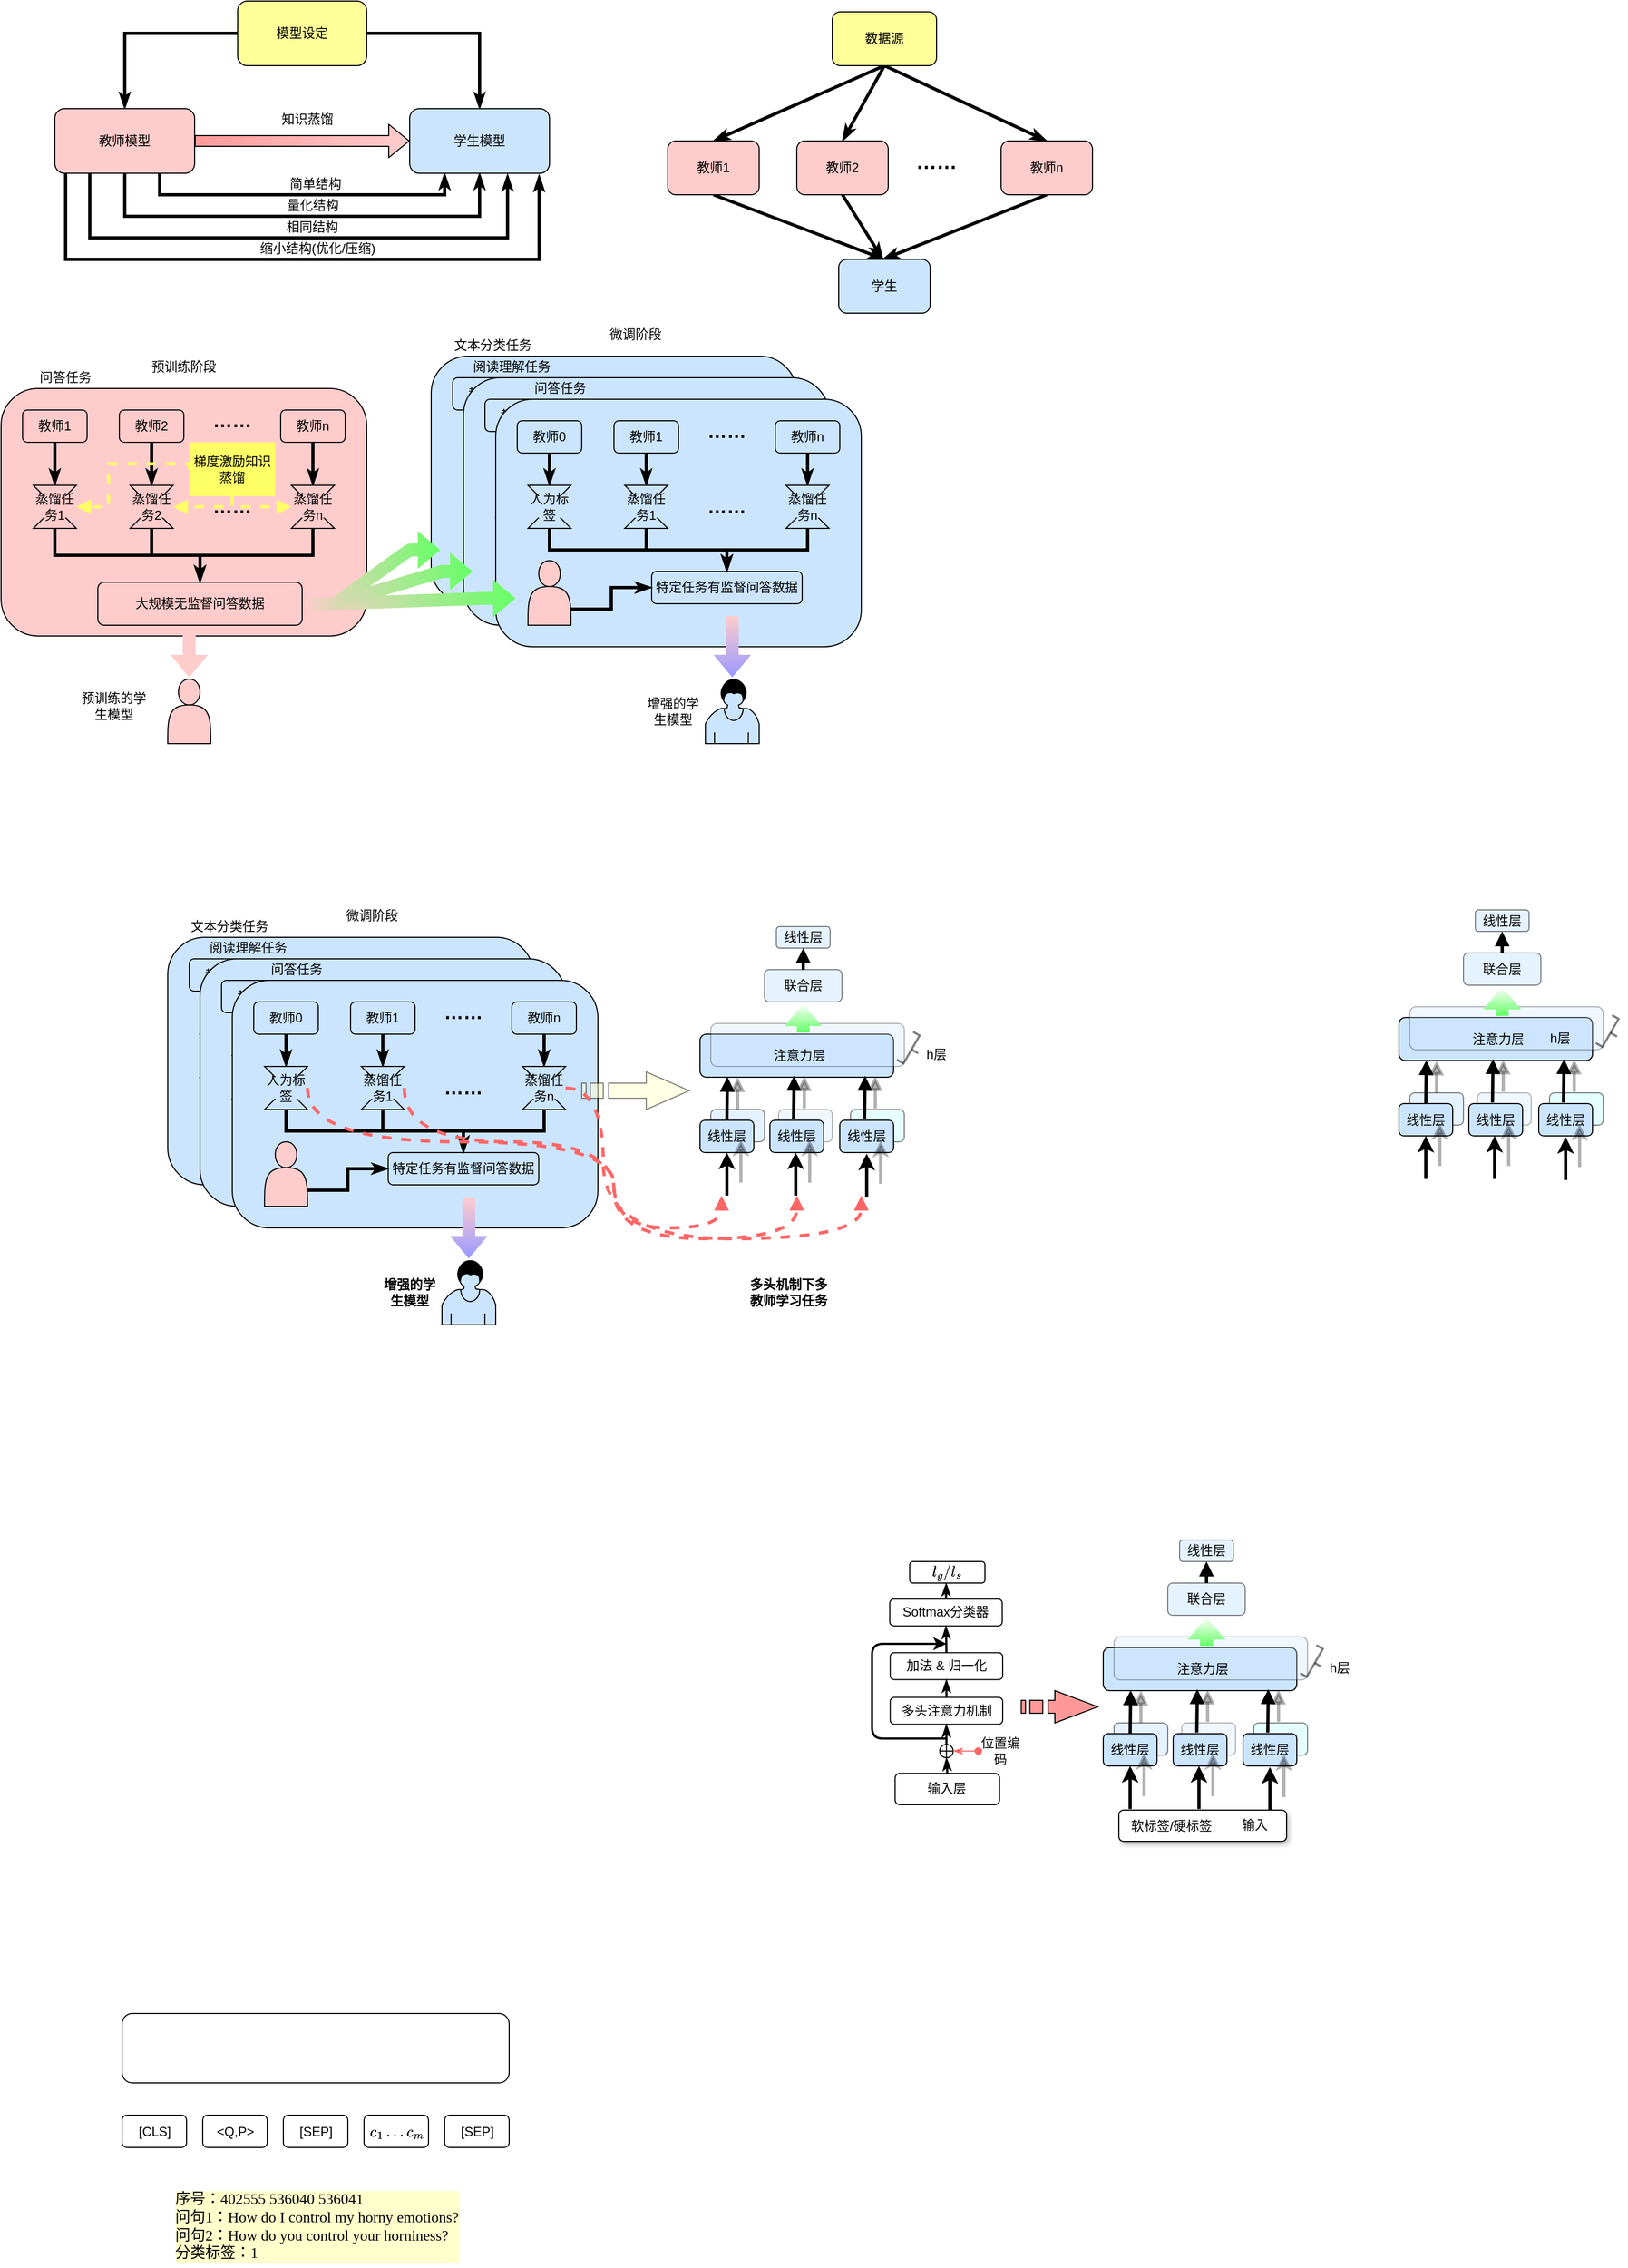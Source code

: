 <mxfile version="14.5.4" type="github">
  <diagram id="CCF14BdAKm4wxbj0LPr0" name="第 1 页">
    <mxGraphModel dx="1422" dy="804" grid="1" gridSize="10" guides="1" tooltips="1" connect="1" arrows="1" fold="1" page="1" pageScale="1" pageWidth="850" pageHeight="1100" math="1" shadow="0">
      <root>
        <mxCell id="0" />
        <mxCell id="1" parent="0" />
        <mxCell id="8ke9ZFfww00_l3hyBuJy-102" value="" style="rounded=1;whiteSpace=wrap;html=1;shadow=1;" parent="1" vertex="1">
          <mxGeometry x="1109.5" y="1701" width="156" height="29" as="geometry" />
        </mxCell>
        <mxCell id="P4LfsCkp0AAmiIVGXh1K-233" value="" style="rounded=1;whiteSpace=wrap;html=1;gradientColor=none;fillColor=#CCFFFF;opacity=50;" parent="1" vertex="1">
          <mxGeometry x="860" y="1050" width="50" height="30" as="geometry" />
        </mxCell>
        <mxCell id="P4LfsCkp0AAmiIVGXh1K-232" value="" style="rounded=1;whiteSpace=wrap;html=1;gradientColor=none;fillColor=#CCE5FF;opacity=30;" parent="1" vertex="1">
          <mxGeometry x="793" y="1050" width="50" height="30" as="geometry" />
        </mxCell>
        <mxCell id="P4LfsCkp0AAmiIVGXh1K-249" style="edgeStyle=elbowEdgeStyle;rounded=0;orthogonalLoop=1;jettySize=auto;html=1;exitX=0.5;exitY=0;exitDx=0;exitDy=0;endArrow=block;endFill=1;strokeColor=#000000;strokeWidth=3;fillColor=#ffffff;gradientColor=#66FF66;opacity=30;" parent="1" source="P4LfsCkp0AAmiIVGXh1K-231" edge="1">
          <mxGeometry relative="1" as="geometry">
            <mxPoint x="755" y="1020" as="targetPoint" />
          </mxGeometry>
        </mxCell>
        <mxCell id="P4LfsCkp0AAmiIVGXh1K-231" value="" style="rounded=1;whiteSpace=wrap;html=1;gradientColor=none;fillColor=#CCE5FF;opacity=50;" parent="1" vertex="1">
          <mxGeometry x="730" y="1050" width="50" height="30" as="geometry" />
        </mxCell>
        <mxCell id="P4LfsCkp0AAmiIVGXh1K-60" value="" style="rounded=1;whiteSpace=wrap;html=1;gradientColor=none;fillColor=#FFCCCC;" parent="1" vertex="1">
          <mxGeometry x="70" y="380" width="340" height="230" as="geometry" />
        </mxCell>
        <mxCell id="P4LfsCkp0AAmiIVGXh1K-5" style="edgeStyle=orthogonalEdgeStyle;rounded=0;orthogonalLoop=1;jettySize=auto;html=1;exitX=0;exitY=0.5;exitDx=0;exitDy=0;entryX=0.5;entryY=0;entryDx=0;entryDy=0;strokeWidth=3;endArrow=classicThin;endFill=1;" parent="1" source="P4LfsCkp0AAmiIVGXh1K-1" target="P4LfsCkp0AAmiIVGXh1K-2" edge="1">
          <mxGeometry relative="1" as="geometry" />
        </mxCell>
        <mxCell id="P4LfsCkp0AAmiIVGXh1K-6" style="edgeStyle=orthogonalEdgeStyle;rounded=0;orthogonalLoop=1;jettySize=auto;html=1;exitX=1;exitY=0.5;exitDx=0;exitDy=0;entryX=0.5;entryY=0;entryDx=0;entryDy=0;strokeWidth=3;endArrow=classicThin;endFill=1;" parent="1" source="P4LfsCkp0AAmiIVGXh1K-1" target="P4LfsCkp0AAmiIVGXh1K-3" edge="1">
          <mxGeometry relative="1" as="geometry" />
        </mxCell>
        <mxCell id="P4LfsCkp0AAmiIVGXh1K-1" value="模型设定" style="rounded=1;whiteSpace=wrap;html=1;fillColor=#FFFF99;" parent="1" vertex="1">
          <mxGeometry x="290" y="20" width="120" height="60" as="geometry" />
        </mxCell>
        <mxCell id="P4LfsCkp0AAmiIVGXh1K-7" style="edgeStyle=orthogonalEdgeStyle;rounded=0;orthogonalLoop=1;jettySize=auto;html=1;exitX=0.75;exitY=1;exitDx=0;exitDy=0;entryX=0.25;entryY=1;entryDx=0;entryDy=0;strokeWidth=3;endArrow=classicThin;endFill=1;" parent="1" source="P4LfsCkp0AAmiIVGXh1K-2" target="P4LfsCkp0AAmiIVGXh1K-3" edge="1">
          <mxGeometry relative="1" as="geometry" />
        </mxCell>
        <mxCell id="P4LfsCkp0AAmiIVGXh1K-8" style="edgeStyle=orthogonalEdgeStyle;rounded=0;orthogonalLoop=1;jettySize=auto;html=1;exitX=0.5;exitY=1;exitDx=0;exitDy=0;entryX=0.5;entryY=1;entryDx=0;entryDy=0;strokeWidth=3;endArrow=classicThin;endFill=1;" parent="1" source="P4LfsCkp0AAmiIVGXh1K-2" target="P4LfsCkp0AAmiIVGXh1K-3" edge="1">
          <mxGeometry relative="1" as="geometry">
            <Array as="points">
              <mxPoint x="190" y="220" />
              <mxPoint x="510" y="220" />
            </Array>
          </mxGeometry>
        </mxCell>
        <mxCell id="P4LfsCkp0AAmiIVGXh1K-9" style="edgeStyle=orthogonalEdgeStyle;rounded=0;orthogonalLoop=1;jettySize=auto;html=1;exitX=0.25;exitY=1;exitDx=0;exitDy=0;entryX=0.7;entryY=1.017;entryDx=0;entryDy=0;entryPerimeter=0;strokeWidth=3;endArrow=classicThin;endFill=1;" parent="1" source="P4LfsCkp0AAmiIVGXh1K-2" target="P4LfsCkp0AAmiIVGXh1K-3" edge="1">
          <mxGeometry relative="1" as="geometry">
            <Array as="points">
              <mxPoint x="153" y="240" />
              <mxPoint x="541" y="240" />
            </Array>
          </mxGeometry>
        </mxCell>
        <mxCell id="P4LfsCkp0AAmiIVGXh1K-10" style="edgeStyle=orthogonalEdgeStyle;rounded=0;orthogonalLoop=1;jettySize=auto;html=1;entryX=0.926;entryY=1.028;entryDx=0;entryDy=0;entryPerimeter=0;strokeWidth=3;endArrow=classicThin;endFill=1;" parent="1" target="P4LfsCkp0AAmiIVGXh1K-3" edge="1">
          <mxGeometry relative="1" as="geometry">
            <mxPoint x="130" y="180" as="sourcePoint" />
            <mxPoint x="570" y="170" as="targetPoint" />
            <Array as="points">
              <mxPoint x="130" y="260" />
              <mxPoint x="570" y="260" />
            </Array>
          </mxGeometry>
        </mxCell>
        <mxCell id="P4LfsCkp0AAmiIVGXh1K-2" value="教师模型" style="rounded=1;whiteSpace=wrap;html=1;fillColor=#FFCCCC;" parent="1" vertex="1">
          <mxGeometry x="120" y="120" width="130" height="60" as="geometry" />
        </mxCell>
        <mxCell id="P4LfsCkp0AAmiIVGXh1K-3" value="学生模型" style="rounded=1;whiteSpace=wrap;html=1;fillColor=#CCE5FF;" parent="1" vertex="1">
          <mxGeometry x="450" y="120" width="130" height="60" as="geometry" />
        </mxCell>
        <mxCell id="P4LfsCkp0AAmiIVGXh1K-4" value="" style="shape=flexArrow;endArrow=classic;html=1;exitX=1;exitY=0.5;exitDx=0;exitDy=0;entryX=0;entryY=0.5;entryDx=0;entryDy=0;fillColor=#FFCCCC;gradientColor=#FF9999;gradientDirection=west;" parent="1" source="P4LfsCkp0AAmiIVGXh1K-2" target="P4LfsCkp0AAmiIVGXh1K-3" edge="1">
          <mxGeometry width="50" height="50" relative="1" as="geometry">
            <mxPoint x="250" y="170" as="sourcePoint" />
            <mxPoint x="300" y="120" as="targetPoint" />
          </mxGeometry>
        </mxCell>
        <mxCell id="P4LfsCkp0AAmiIVGXh1K-11" value="知识蒸馏" style="text;html=1;strokeColor=none;fillColor=none;align=center;verticalAlign=middle;whiteSpace=wrap;rounded=0;" parent="1" vertex="1">
          <mxGeometry x="330" y="120" width="50" height="20" as="geometry" />
        </mxCell>
        <mxCell id="P4LfsCkp0AAmiIVGXh1K-12" value="简单结构" style="text;html=1;strokeColor=none;fillColor=none;align=center;verticalAlign=middle;whiteSpace=wrap;rounded=0;" parent="1" vertex="1">
          <mxGeometry x="335" y="180" width="55" height="20" as="geometry" />
        </mxCell>
        <mxCell id="P4LfsCkp0AAmiIVGXh1K-15" value="量化结构" style="text;html=1;strokeColor=none;fillColor=none;align=center;verticalAlign=middle;whiteSpace=wrap;rounded=0;" parent="1" vertex="1">
          <mxGeometry x="335" y="200" width="50" height="20" as="geometry" />
        </mxCell>
        <mxCell id="P4LfsCkp0AAmiIVGXh1K-16" value="相同结构" style="text;html=1;strokeColor=none;fillColor=none;align=center;verticalAlign=middle;whiteSpace=wrap;rounded=0;" parent="1" vertex="1">
          <mxGeometry x="332.5" y="220" width="52.5" height="20" as="geometry" />
        </mxCell>
        <mxCell id="P4LfsCkp0AAmiIVGXh1K-19" value="缩小结构(优化/压缩)" style="text;html=1;strokeColor=none;fillColor=none;align=center;verticalAlign=middle;whiteSpace=wrap;rounded=0;" parent="1" vertex="1">
          <mxGeometry x="297.5" y="240" width="132.5" height="20" as="geometry" />
        </mxCell>
        <mxCell id="P4LfsCkp0AAmiIVGXh1K-25" style="rounded=0;orthogonalLoop=1;jettySize=auto;html=1;exitX=0.5;exitY=1;exitDx=0;exitDy=0;entryX=0.5;entryY=0;entryDx=0;entryDy=0;endArrow=classicThin;endFill=1;strokeWidth=3;fillColor=#FFCCCC;gradientColor=#FF9999;" parent="1" source="P4LfsCkp0AAmiIVGXh1K-20" target="P4LfsCkp0AAmiIVGXh1K-21" edge="1">
          <mxGeometry relative="1" as="geometry" />
        </mxCell>
        <mxCell id="P4LfsCkp0AAmiIVGXh1K-26" style="edgeStyle=none;rounded=0;orthogonalLoop=1;jettySize=auto;html=1;exitX=0.5;exitY=1;exitDx=0;exitDy=0;entryX=0.5;entryY=0;entryDx=0;entryDy=0;endArrow=classicThin;endFill=1;strokeWidth=3;fillColor=#FFCCCC;gradientColor=#FF9999;" parent="1" source="P4LfsCkp0AAmiIVGXh1K-20" target="P4LfsCkp0AAmiIVGXh1K-22" edge="1">
          <mxGeometry relative="1" as="geometry" />
        </mxCell>
        <mxCell id="P4LfsCkp0AAmiIVGXh1K-27" style="edgeStyle=none;rounded=0;orthogonalLoop=1;jettySize=auto;html=1;exitX=0.5;exitY=1;exitDx=0;exitDy=0;entryX=0.5;entryY=0;entryDx=0;entryDy=0;endArrow=classicThin;endFill=1;strokeWidth=3;fillColor=#FFCCCC;gradientColor=#FF9999;" parent="1" source="P4LfsCkp0AAmiIVGXh1K-20" target="P4LfsCkp0AAmiIVGXh1K-23" edge="1">
          <mxGeometry relative="1" as="geometry" />
        </mxCell>
        <mxCell id="P4LfsCkp0AAmiIVGXh1K-20" value="数据源" style="rounded=1;whiteSpace=wrap;html=1;fillColor=#FFFF99;gradientColor=none;" parent="1" vertex="1">
          <mxGeometry x="843" y="30" width="97" height="50" as="geometry" />
        </mxCell>
        <mxCell id="P4LfsCkp0AAmiIVGXh1K-29" style="edgeStyle=none;rounded=0;orthogonalLoop=1;jettySize=auto;html=1;exitX=0.5;exitY=1;exitDx=0;exitDy=0;entryX=0.5;entryY=0;entryDx=0;entryDy=0;endArrow=classicThin;endFill=1;strokeWidth=3;fillColor=#FFCCCC;gradientColor=#FF9999;" parent="1" source="P4LfsCkp0AAmiIVGXh1K-21" target="P4LfsCkp0AAmiIVGXh1K-24" edge="1">
          <mxGeometry relative="1" as="geometry" />
        </mxCell>
        <mxCell id="P4LfsCkp0AAmiIVGXh1K-21" value="教师1&lt;span style=&quot;color: rgba(0 , 0 , 0 , 0) ; font-family: monospace ; font-size: 0px&quot;&gt;%3CmxGraphModel%3E%3Croot%3E%3CmxCell%20id%3D%220%22%2F%3E%3CmxCell%20id%3D%221%22%20parent%3D%220%22%2F%3E%3CmxCell%20id%3D%222%22%20value%3D%22%E7%9B%B8%E5%90%8C%E7%BB%93%E6%9E%84%22%20style%3D%22text%3Bhtml%3D1%3BstrokeColor%3Dnone%3BfillColor%3Dnone%3Balign%3Dcenter%3BverticalAlign%3Dmiddle%3BwhiteSpace%3Dwrap%3Brounded%3D0%3B%22%20vertex%3D%221%22%20parent%3D%221%22%3E%3CmxGeometry%20x%3D%22367.5%22%20y%3D%22380%22%20width%3D%2252.5%22%20height%3D%2220%22%20as%3D%22geometry%22%2F%3E%3C%2FmxCell%3E%3C%2Froot%3E%3C%2FmxGraphModel%3E&lt;/span&gt;" style="rounded=1;whiteSpace=wrap;html=1;gradientColor=none;fillColor=#FFCCCC;" parent="1" vertex="1">
          <mxGeometry x="690" y="150" width="85" height="50" as="geometry" />
        </mxCell>
        <mxCell id="P4LfsCkp0AAmiIVGXh1K-30" style="edgeStyle=none;rounded=0;orthogonalLoop=1;jettySize=auto;html=1;exitX=0.5;exitY=1;exitDx=0;exitDy=0;endArrow=classicThin;endFill=1;strokeWidth=3;fillColor=#FFCCCC;gradientColor=#FF9999;" parent="1" source="P4LfsCkp0AAmiIVGXh1K-22" edge="1">
          <mxGeometry relative="1" as="geometry">
            <mxPoint x="890" y="260" as="targetPoint" />
          </mxGeometry>
        </mxCell>
        <mxCell id="P4LfsCkp0AAmiIVGXh1K-22" value="教师2&lt;span style=&quot;color: rgba(0 , 0 , 0 , 0) ; font-family: monospace ; font-size: 0px&quot;&gt;%3CmxGraphModel%3E%3Croot%3E%3CmxCell%20id%3D%220%22%2F%3E%3CmxCell%20id%3D%221%22%20parent%3D%220%22%2F%3E%3CmxCell%20id%3D%222%22%20value%3D%22%E7%9B%B8%E5%90%8C%E7%BB%93%E6%9E%84%22%20style%3D%22text%3Bhtml%3D1%3BstrokeColor%3Dnone%3BfillColor%3Dnone%3Balign%3Dcenter%3BverticalAlign%3Dmiddle%3BwhiteSpace%3Dwrap%3Brounded%3D0%3B%22%20vertex%3D%221%22%20parent%3D%221%22%3E%3CmxGeometry%20x%3D%22367.5%22%20y%3D%22380%22%20width%3D%2252.5%22%20height%3D%2220%22%20as%3D%22geometry%22%2F%3E%3C%2FmxCell%3E%3C%2Froot%3E%3C%2FmxGraphModel%32&lt;/span&gt;" style="rounded=1;whiteSpace=wrap;html=1;gradientColor=none;fillColor=#FFCCCC;" parent="1" vertex="1">
          <mxGeometry x="810" y="150" width="85" height="50" as="geometry" />
        </mxCell>
        <mxCell id="P4LfsCkp0AAmiIVGXh1K-31" style="edgeStyle=none;rounded=0;orthogonalLoop=1;jettySize=auto;html=1;exitX=0.5;exitY=1;exitDx=0;exitDy=0;endArrow=classicThin;endFill=1;strokeWidth=3;fillColor=#FFCCCC;gradientColor=#FF9999;" parent="1" source="P4LfsCkp0AAmiIVGXh1K-23" edge="1">
          <mxGeometry relative="1" as="geometry">
            <mxPoint x="890" y="260" as="targetPoint" />
          </mxGeometry>
        </mxCell>
        <mxCell id="P4LfsCkp0AAmiIVGXh1K-23" value="教师n&lt;span style=&quot;color: rgba(0 , 0 , 0 , 0) ; font-family: monospace ; font-size: 0px&quot;&gt;%3CmxGraphModel%3E%3Croot%3E%3CmxCell%20id%3D%220%22%2F%3E%3CmxCell%20id%3D%221%22%20parent%3D%220%22%2F%3E%3CmxCell%20id%3D%222%22%20value%3D%22%E7%9B%B8%E5%90%8C%E7%BB%93%E6%9E%84%22%20style%3D%22text%3Bhtml%3D1%3BstrokeColor%3Dnone%3BfillColor%3Dnone%3Balign%3Dcenter%3BverticalAlign%3Dmiddle%3BwhiteSpace%3Dwrap%3Brounded%3D0%3B%22%20vertex%3D%221%22%20parent%3D%221%22%3E%3CmxGeometry%20x%3D%22367.5%22%20y%3D%22380%22%20width%3D%2252.5%22%20height%3D%2220%22%20as%3D%22geometry%22%2F%3E%3C%2FmxCell%3E%3C%2Froot%3E%3C%2FmxGraphModel%3E&lt;/span&gt;" style="rounded=1;whiteSpace=wrap;html=1;gradientColor=none;fillColor=#FFCCCC;" parent="1" vertex="1">
          <mxGeometry x="1000" y="150" width="85" height="50" as="geometry" />
        </mxCell>
        <mxCell id="P4LfsCkp0AAmiIVGXh1K-24" value="学生" style="rounded=1;whiteSpace=wrap;html=1;gradientColor=none;fillColor=#CCE5FF;" parent="1" vertex="1">
          <mxGeometry x="849" y="260" width="85" height="50" as="geometry" />
        </mxCell>
        <mxCell id="P4LfsCkp0AAmiIVGXh1K-28" value="&lt;b&gt;&lt;font style=&quot;font-size: 19px&quot;&gt;……&lt;/font&gt;&lt;/b&gt;" style="text;html=1;strokeColor=none;fillColor=none;align=center;verticalAlign=middle;whiteSpace=wrap;rounded=0;" parent="1" vertex="1">
          <mxGeometry x="920" y="160" width="40" height="20" as="geometry" />
        </mxCell>
        <mxCell id="P4LfsCkp0AAmiIVGXh1K-120" style="edgeStyle=none;rounded=0;orthogonalLoop=1;jettySize=auto;html=1;exitX=0.5;exitY=1;exitDx=0;exitDy=0;entryX=0.5;entryY=0;entryDx=0;entryDy=0;endArrow=classicThin;endFill=1;strokeWidth=3;fillColor=#FFCCCC;gradientColor=#FF9999;" parent="1" source="P4LfsCkp0AAmiIVGXh1K-32" target="P4LfsCkp0AAmiIVGXh1K-35" edge="1">
          <mxGeometry relative="1" as="geometry" />
        </mxCell>
        <mxCell id="P4LfsCkp0AAmiIVGXh1K-32" value="教师1" style="rounded=1;whiteSpace=wrap;html=1;gradientColor=none;fillColor=#FFCCCC;" parent="1" vertex="1">
          <mxGeometry x="90" y="400" width="60" height="30" as="geometry" />
        </mxCell>
        <mxCell id="P4LfsCkp0AAmiIVGXh1K-124" style="edgeStyle=orthogonalEdgeStyle;rounded=0;orthogonalLoop=1;jettySize=auto;html=1;exitX=0.5;exitY=1;exitDx=0;exitDy=0;entryX=0.5;entryY=0;entryDx=0;entryDy=0;endArrow=classicThin;endFill=1;strokeWidth=3;fillColor=#FFCCCC;gradientColor=#FF9999;" parent="1" source="P4LfsCkp0AAmiIVGXh1K-35" target="P4LfsCkp0AAmiIVGXh1K-36" edge="1">
          <mxGeometry relative="1" as="geometry" />
        </mxCell>
        <mxCell id="P4LfsCkp0AAmiIVGXh1K-35" value="" style="shape=collate;whiteSpace=wrap;html=1;gradientColor=none;fillColor=#FFCCCC;" parent="1" vertex="1">
          <mxGeometry x="100" y="470" width="40" height="40" as="geometry" />
        </mxCell>
        <mxCell id="P4LfsCkp0AAmiIVGXh1K-36" value="大规模无监督问答数据" style="rounded=1;whiteSpace=wrap;html=1;gradientColor=none;fillColor=#FFCCCC;" parent="1" vertex="1">
          <mxGeometry x="160" y="560" width="190" height="40" as="geometry" />
        </mxCell>
        <mxCell id="P4LfsCkp0AAmiIVGXh1K-121" style="edgeStyle=none;rounded=0;orthogonalLoop=1;jettySize=auto;html=1;exitX=0.5;exitY=1;exitDx=0;exitDy=0;entryX=0.5;entryY=0;entryDx=0;entryDy=0;endArrow=classicThin;endFill=1;strokeWidth=3;fillColor=#FFCCCC;gradientColor=#FF9999;" parent="1" source="P4LfsCkp0AAmiIVGXh1K-37" target="P4LfsCkp0AAmiIVGXh1K-38" edge="1">
          <mxGeometry relative="1" as="geometry" />
        </mxCell>
        <mxCell id="P4LfsCkp0AAmiIVGXh1K-37" value="教师2" style="rounded=1;whiteSpace=wrap;html=1;gradientColor=none;fillColor=#FFCCCC;" parent="1" vertex="1">
          <mxGeometry x="180" y="400" width="60" height="30" as="geometry" />
        </mxCell>
        <mxCell id="P4LfsCkp0AAmiIVGXh1K-126" style="edgeStyle=orthogonalEdgeStyle;rounded=0;orthogonalLoop=1;jettySize=auto;html=1;exitX=0.5;exitY=1;exitDx=0;exitDy=0;entryX=0.5;entryY=0;entryDx=0;entryDy=0;endArrow=classicThin;endFill=1;strokeWidth=3;fillColor=#FFCCCC;gradientColor=#FF9999;" parent="1" source="P4LfsCkp0AAmiIVGXh1K-38" target="P4LfsCkp0AAmiIVGXh1K-36" edge="1">
          <mxGeometry relative="1" as="geometry" />
        </mxCell>
        <mxCell id="P4LfsCkp0AAmiIVGXh1K-38" value="" style="shape=collate;whiteSpace=wrap;html=1;gradientColor=none;fillColor=#FFCCCC;" parent="1" vertex="1">
          <mxGeometry x="190" y="470" width="40" height="40" as="geometry" />
        </mxCell>
        <mxCell id="P4LfsCkp0AAmiIVGXh1K-122" style="edgeStyle=none;rounded=0;orthogonalLoop=1;jettySize=auto;html=1;exitX=0.5;exitY=1;exitDx=0;exitDy=0;entryX=0.5;entryY=0;entryDx=0;entryDy=0;endArrow=classicThin;endFill=1;strokeWidth=3;fillColor=#FFCCCC;gradientColor=#FF9999;" parent="1" source="P4LfsCkp0AAmiIVGXh1K-39" target="P4LfsCkp0AAmiIVGXh1K-40" edge="1">
          <mxGeometry relative="1" as="geometry" />
        </mxCell>
        <mxCell id="P4LfsCkp0AAmiIVGXh1K-39" value="教师n" style="rounded=1;whiteSpace=wrap;html=1;gradientColor=none;fillColor=#FFCCCC;" parent="1" vertex="1">
          <mxGeometry x="330" y="400" width="60" height="30" as="geometry" />
        </mxCell>
        <mxCell id="P4LfsCkp0AAmiIVGXh1K-128" style="edgeStyle=orthogonalEdgeStyle;rounded=0;orthogonalLoop=1;jettySize=auto;html=1;exitX=0.5;exitY=1;exitDx=0;exitDy=0;entryX=0.5;entryY=0;entryDx=0;entryDy=0;endArrow=classicThin;endFill=1;strokeWidth=3;fillColor=#FFCCCC;gradientColor=#FF9999;" parent="1" source="P4LfsCkp0AAmiIVGXh1K-40" target="P4LfsCkp0AAmiIVGXh1K-36" edge="1">
          <mxGeometry relative="1" as="geometry" />
        </mxCell>
        <mxCell id="P4LfsCkp0AAmiIVGXh1K-40" value="" style="shape=collate;whiteSpace=wrap;html=1;gradientColor=none;fillColor=#FFCCCC;" parent="1" vertex="1">
          <mxGeometry x="340" y="470" width="40" height="40" as="geometry" />
        </mxCell>
        <mxCell id="P4LfsCkp0AAmiIVGXh1K-41" value="&lt;b&gt;&lt;font style=&quot;font-size: 18px&quot;&gt;……&lt;/font&gt;&lt;/b&gt;" style="text;html=1;strokeColor=none;align=center;verticalAlign=middle;whiteSpace=wrap;rounded=0;fillColor=#FFCCCC;" parent="1" vertex="1">
          <mxGeometry x="265" y="400" width="40" height="20" as="geometry" />
        </mxCell>
        <mxCell id="P4LfsCkp0AAmiIVGXh1K-42" value="" style="shape=actor;whiteSpace=wrap;html=1;gradientColor=none;fillColor=#FFCCCC;" parent="1" vertex="1">
          <mxGeometry x="225" y="650" width="40" height="60" as="geometry" />
        </mxCell>
        <mxCell id="P4LfsCkp0AAmiIVGXh1K-43" value="" style="shape=mxgraph.bpmn.user_task;html=1;outlineConnect=0;fillColor=#CCE5FF;gradientColor=none;" parent="1" vertex="1">
          <mxGeometry x="725" y="650" width="50" height="60" as="geometry" />
        </mxCell>
        <mxCell id="P4LfsCkp0AAmiIVGXh1K-44" value="蒸馏任务1" style="text;html=1;strokeColor=none;align=center;verticalAlign=middle;whiteSpace=wrap;rounded=0;fillColor=#FFCCCC;" parent="1" vertex="1">
          <mxGeometry x="100" y="480" width="40" height="20" as="geometry" />
        </mxCell>
        <mxCell id="P4LfsCkp0AAmiIVGXh1K-45" value="蒸馏任务2" style="text;html=1;strokeColor=none;align=center;verticalAlign=middle;whiteSpace=wrap;rounded=0;fillColor=#FFCCCC;" parent="1" vertex="1">
          <mxGeometry x="190" y="480" width="40" height="20" as="geometry" />
        </mxCell>
        <mxCell id="P4LfsCkp0AAmiIVGXh1K-46" value="蒸馏任务n" style="text;html=1;strokeColor=none;align=center;verticalAlign=middle;whiteSpace=wrap;rounded=0;fillColor=#FFCCCC;" parent="1" vertex="1">
          <mxGeometry x="340" y="480" width="40" height="20" as="geometry" />
        </mxCell>
        <mxCell id="P4LfsCkp0AAmiIVGXh1K-47" value="&lt;b&gt;&lt;font style=&quot;font-size: 18px&quot;&gt;……&lt;/font&gt;&lt;/b&gt;" style="text;html=1;strokeColor=none;align=center;verticalAlign=middle;whiteSpace=wrap;rounded=0;fillColor=#FFCCCC;" parent="1" vertex="1">
          <mxGeometry x="265" y="480" width="40" height="20" as="geometry" />
        </mxCell>
        <mxCell id="P4LfsCkp0AAmiIVGXh1K-62" value="" style="group" parent="1" vertex="1" connectable="0">
          <mxGeometry x="470" y="350" width="400" height="270" as="geometry" />
        </mxCell>
        <mxCell id="P4LfsCkp0AAmiIVGXh1K-61" value="" style="rounded=1;whiteSpace=wrap;html=1;fillColor=#CCE5FF;gradientColor=none;" parent="P4LfsCkp0AAmiIVGXh1K-62" vertex="1">
          <mxGeometry width="340" height="230" as="geometry" />
        </mxCell>
        <mxCell id="P4LfsCkp0AAmiIVGXh1K-48" value="教师1" style="rounded=1;whiteSpace=wrap;html=1;fillColor=#CCE5FF;gradientColor=none;" parent="P4LfsCkp0AAmiIVGXh1K-62" vertex="1">
          <mxGeometry x="20" y="20" width="60" height="30" as="geometry" />
        </mxCell>
        <mxCell id="P4LfsCkp0AAmiIVGXh1K-49" value="" style="shape=collate;whiteSpace=wrap;html=1;fillColor=#CCE5FF;gradientColor=none;" parent="P4LfsCkp0AAmiIVGXh1K-62" vertex="1">
          <mxGeometry x="30" y="90" width="40" height="40" as="geometry" />
        </mxCell>
        <mxCell id="P4LfsCkp0AAmiIVGXh1K-50" value="大规模无监督问答数据" style="rounded=1;whiteSpace=wrap;html=1;fillColor=#CCE5FF;gradientColor=none;" parent="P4LfsCkp0AAmiIVGXh1K-62" vertex="1">
          <mxGeometry x="70" y="170" width="210" height="50" as="geometry" />
        </mxCell>
        <mxCell id="P4LfsCkp0AAmiIVGXh1K-51" value="教师2" style="rounded=1;whiteSpace=wrap;html=1;fillColor=#CCE5FF;gradientColor=none;" parent="P4LfsCkp0AAmiIVGXh1K-62" vertex="1">
          <mxGeometry x="110" y="20" width="60" height="30" as="geometry" />
        </mxCell>
        <mxCell id="P4LfsCkp0AAmiIVGXh1K-52" value="" style="shape=collate;whiteSpace=wrap;html=1;fillColor=#CCE5FF;gradientColor=none;" parent="P4LfsCkp0AAmiIVGXh1K-62" vertex="1">
          <mxGeometry x="120" y="90" width="40" height="40" as="geometry" />
        </mxCell>
        <mxCell id="P4LfsCkp0AAmiIVGXh1K-53" value="教师n" style="rounded=1;whiteSpace=wrap;html=1;fillColor=#CCE5FF;gradientColor=none;" parent="P4LfsCkp0AAmiIVGXh1K-62" vertex="1">
          <mxGeometry x="260" y="20" width="60" height="30" as="geometry" />
        </mxCell>
        <mxCell id="P4LfsCkp0AAmiIVGXh1K-54" value="" style="shape=collate;whiteSpace=wrap;html=1;fillColor=#CCE5FF;gradientColor=none;" parent="P4LfsCkp0AAmiIVGXh1K-62" vertex="1">
          <mxGeometry x="270" y="90" width="40" height="40" as="geometry" />
        </mxCell>
        <mxCell id="P4LfsCkp0AAmiIVGXh1K-55" value="&lt;b&gt;&lt;font style=&quot;font-size: 18px&quot;&gt;……&lt;/font&gt;&lt;/b&gt;" style="text;html=1;strokeColor=none;fillColor=none;align=center;verticalAlign=middle;whiteSpace=wrap;rounded=0;" parent="P4LfsCkp0AAmiIVGXh1K-62" vertex="1">
          <mxGeometry x="195" y="20" width="40" height="20" as="geometry" />
        </mxCell>
        <mxCell id="P4LfsCkp0AAmiIVGXh1K-56" value="蒸馏任务1" style="text;html=1;strokeColor=none;fillColor=none;align=center;verticalAlign=middle;whiteSpace=wrap;rounded=0;" parent="P4LfsCkp0AAmiIVGXh1K-62" vertex="1">
          <mxGeometry x="30" y="100" width="40" height="20" as="geometry" />
        </mxCell>
        <mxCell id="P4LfsCkp0AAmiIVGXh1K-57" value="蒸馏任务2" style="text;html=1;strokeColor=none;fillColor=none;align=center;verticalAlign=middle;whiteSpace=wrap;rounded=0;" parent="P4LfsCkp0AAmiIVGXh1K-62" vertex="1">
          <mxGeometry x="120" y="100" width="40" height="20" as="geometry" />
        </mxCell>
        <mxCell id="P4LfsCkp0AAmiIVGXh1K-58" value="蒸馏任务n" style="text;html=1;strokeColor=none;fillColor=none;align=center;verticalAlign=middle;whiteSpace=wrap;rounded=0;" parent="P4LfsCkp0AAmiIVGXh1K-62" vertex="1">
          <mxGeometry x="270" y="100" width="40" height="20" as="geometry" />
        </mxCell>
        <mxCell id="P4LfsCkp0AAmiIVGXh1K-59" value="&lt;b&gt;&lt;font style=&quot;font-size: 18px&quot;&gt;……&lt;/font&gt;&lt;/b&gt;" style="text;html=1;strokeColor=none;fillColor=none;align=center;verticalAlign=middle;whiteSpace=wrap;rounded=0;" parent="P4LfsCkp0AAmiIVGXh1K-62" vertex="1">
          <mxGeometry x="195" y="100" width="40" height="20" as="geometry" />
        </mxCell>
        <mxCell id="P4LfsCkp0AAmiIVGXh1K-92" value="" style="group;" parent="P4LfsCkp0AAmiIVGXh1K-62" vertex="1" connectable="0">
          <mxGeometry x="30" y="20" width="370" height="250" as="geometry" />
        </mxCell>
        <mxCell id="P4LfsCkp0AAmiIVGXh1K-93" value="" style="rounded=1;whiteSpace=wrap;html=1;fillColor=#CCE5FF;gradientColor=none;" parent="P4LfsCkp0AAmiIVGXh1K-92" vertex="1">
          <mxGeometry width="340" height="230" as="geometry" />
        </mxCell>
        <mxCell id="P4LfsCkp0AAmiIVGXh1K-94" value="教师1" style="rounded=1;whiteSpace=wrap;html=1;fillColor=#CCE5FF;gradientColor=none;" parent="P4LfsCkp0AAmiIVGXh1K-92" vertex="1">
          <mxGeometry x="20" y="20" width="60" height="30" as="geometry" />
        </mxCell>
        <mxCell id="P4LfsCkp0AAmiIVGXh1K-95" value="" style="shape=collate;whiteSpace=wrap;html=1;fillColor=#CCE5FF;gradientColor=none;" parent="P4LfsCkp0AAmiIVGXh1K-92" vertex="1">
          <mxGeometry x="30" y="90" width="40" height="40" as="geometry" />
        </mxCell>
        <mxCell id="P4LfsCkp0AAmiIVGXh1K-96" value="大规模无监督问答数据" style="rounded=1;whiteSpace=wrap;html=1;fillColor=#CCE5FF;gradientColor=none;" parent="P4LfsCkp0AAmiIVGXh1K-92" vertex="1">
          <mxGeometry x="70" y="170" width="210" height="50" as="geometry" />
        </mxCell>
        <mxCell id="P4LfsCkp0AAmiIVGXh1K-97" value="教师2" style="rounded=1;whiteSpace=wrap;html=1;fillColor=#CCE5FF;gradientColor=none;" parent="P4LfsCkp0AAmiIVGXh1K-92" vertex="1">
          <mxGeometry x="110" y="20" width="60" height="30" as="geometry" />
        </mxCell>
        <mxCell id="P4LfsCkp0AAmiIVGXh1K-98" value="" style="shape=collate;whiteSpace=wrap;html=1;fillColor=#CCE5FF;gradientColor=none;" parent="P4LfsCkp0AAmiIVGXh1K-92" vertex="1">
          <mxGeometry x="120" y="90" width="40" height="40" as="geometry" />
        </mxCell>
        <mxCell id="P4LfsCkp0AAmiIVGXh1K-99" value="教师n" style="rounded=1;whiteSpace=wrap;html=1;fillColor=#CCE5FF;gradientColor=none;" parent="P4LfsCkp0AAmiIVGXh1K-92" vertex="1">
          <mxGeometry x="260" y="20" width="60" height="30" as="geometry" />
        </mxCell>
        <mxCell id="P4LfsCkp0AAmiIVGXh1K-100" value="" style="shape=collate;whiteSpace=wrap;html=1;fillColor=#CCE5FF;gradientColor=none;" parent="P4LfsCkp0AAmiIVGXh1K-92" vertex="1">
          <mxGeometry x="270" y="90" width="40" height="40" as="geometry" />
        </mxCell>
        <mxCell id="P4LfsCkp0AAmiIVGXh1K-101" value="&lt;b&gt;&lt;font style=&quot;font-size: 18px&quot;&gt;……&lt;/font&gt;&lt;/b&gt;" style="text;html=1;strokeColor=none;fillColor=none;align=center;verticalAlign=middle;whiteSpace=wrap;rounded=0;" parent="P4LfsCkp0AAmiIVGXh1K-92" vertex="1">
          <mxGeometry x="195" y="20" width="40" height="20" as="geometry" />
        </mxCell>
        <mxCell id="P4LfsCkp0AAmiIVGXh1K-102" value="蒸馏任务1" style="text;html=1;strokeColor=none;fillColor=none;align=center;verticalAlign=middle;whiteSpace=wrap;rounded=0;" parent="P4LfsCkp0AAmiIVGXh1K-92" vertex="1">
          <mxGeometry x="30" y="100" width="40" height="20" as="geometry" />
        </mxCell>
        <mxCell id="P4LfsCkp0AAmiIVGXh1K-103" value="蒸馏任务2" style="text;html=1;strokeColor=none;fillColor=none;align=center;verticalAlign=middle;whiteSpace=wrap;rounded=0;" parent="P4LfsCkp0AAmiIVGXh1K-92" vertex="1">
          <mxGeometry x="120" y="100" width="40" height="20" as="geometry" />
        </mxCell>
        <mxCell id="P4LfsCkp0AAmiIVGXh1K-104" value="蒸馏任务n" style="text;html=1;strokeColor=none;fillColor=none;align=center;verticalAlign=middle;whiteSpace=wrap;rounded=0;" parent="P4LfsCkp0AAmiIVGXh1K-92" vertex="1">
          <mxGeometry x="270" y="100" width="40" height="20" as="geometry" />
        </mxCell>
        <mxCell id="P4LfsCkp0AAmiIVGXh1K-105" value="&lt;b&gt;&lt;font style=&quot;font-size: 18px&quot;&gt;……&lt;/font&gt;&lt;/b&gt;" style="text;html=1;strokeColor=none;fillColor=none;align=center;verticalAlign=middle;whiteSpace=wrap;rounded=0;" parent="P4LfsCkp0AAmiIVGXh1K-92" vertex="1">
          <mxGeometry x="195" y="100" width="40" height="20" as="geometry" />
        </mxCell>
        <mxCell id="P4LfsCkp0AAmiIVGXh1K-106" value="" style="group" parent="P4LfsCkp0AAmiIVGXh1K-92" vertex="1" connectable="0">
          <mxGeometry x="30" y="20" width="340" height="230" as="geometry" />
        </mxCell>
        <mxCell id="P4LfsCkp0AAmiIVGXh1K-107" value="" style="rounded=1;whiteSpace=wrap;html=1;fillColor=#CCE5FF;gradientColor=none;" parent="P4LfsCkp0AAmiIVGXh1K-106" vertex="1">
          <mxGeometry width="340" height="230" as="geometry" />
        </mxCell>
        <mxCell id="P4LfsCkp0AAmiIVGXh1K-132" style="edgeStyle=orthogonalEdgeStyle;rounded=0;orthogonalLoop=1;jettySize=auto;html=1;exitX=0.5;exitY=1;exitDx=0;exitDy=0;entryX=0.5;entryY=0;entryDx=0;entryDy=0;endArrow=classicThin;endFill=1;strokeWidth=3;fillColor=#FFCCCC;gradientColor=#FFCCCC;" parent="P4LfsCkp0AAmiIVGXh1K-106" source="P4LfsCkp0AAmiIVGXh1K-108" target="P4LfsCkp0AAmiIVGXh1K-109" edge="1">
          <mxGeometry relative="1" as="geometry" />
        </mxCell>
        <mxCell id="P4LfsCkp0AAmiIVGXh1K-108" value="教师0" style="rounded=1;whiteSpace=wrap;html=1;fillColor=#CCE5FF;gradientColor=none;" parent="P4LfsCkp0AAmiIVGXh1K-106" vertex="1">
          <mxGeometry x="20" y="20" width="60" height="30" as="geometry" />
        </mxCell>
        <mxCell id="P4LfsCkp0AAmiIVGXh1K-135" style="edgeStyle=orthogonalEdgeStyle;rounded=0;orthogonalLoop=1;jettySize=auto;html=1;exitX=0.5;exitY=1;exitDx=0;exitDy=0;endArrow=classicThin;endFill=1;strokeWidth=3;fillColor=#FFCCCC;gradientColor=#FFCCCC;" parent="P4LfsCkp0AAmiIVGXh1K-106" source="P4LfsCkp0AAmiIVGXh1K-109" target="P4LfsCkp0AAmiIVGXh1K-110" edge="1">
          <mxGeometry relative="1" as="geometry" />
        </mxCell>
        <mxCell id="P4LfsCkp0AAmiIVGXh1K-109" value="" style="shape=collate;whiteSpace=wrap;html=1;fillColor=#CCE5FF;gradientColor=none;" parent="P4LfsCkp0AAmiIVGXh1K-106" vertex="1">
          <mxGeometry x="30" y="80" width="40" height="40" as="geometry" />
        </mxCell>
        <mxCell id="P4LfsCkp0AAmiIVGXh1K-110" value="特定任务有监督问答数据" style="rounded=1;whiteSpace=wrap;html=1;fillColor=#CCE5FF;gradientColor=none;" parent="P4LfsCkp0AAmiIVGXh1K-106" vertex="1">
          <mxGeometry x="145" y="160" width="140" height="30" as="geometry" />
        </mxCell>
        <mxCell id="P4LfsCkp0AAmiIVGXh1K-133" style="edgeStyle=orthogonalEdgeStyle;rounded=0;orthogonalLoop=1;jettySize=auto;html=1;exitX=0.5;exitY=1;exitDx=0;exitDy=0;entryX=0.5;entryY=0;entryDx=0;entryDy=0;endArrow=classicThin;endFill=1;strokeWidth=3;fillColor=#FFCCCC;gradientColor=#FFCCCC;" parent="P4LfsCkp0AAmiIVGXh1K-106" source="P4LfsCkp0AAmiIVGXh1K-111" target="P4LfsCkp0AAmiIVGXh1K-112" edge="1">
          <mxGeometry relative="1" as="geometry" />
        </mxCell>
        <mxCell id="P4LfsCkp0AAmiIVGXh1K-111" value="教师1" style="rounded=1;whiteSpace=wrap;html=1;fillColor=#CCE5FF;gradientColor=none;" parent="P4LfsCkp0AAmiIVGXh1K-106" vertex="1">
          <mxGeometry x="110" y="20" width="60" height="30" as="geometry" />
        </mxCell>
        <mxCell id="P4LfsCkp0AAmiIVGXh1K-137" style="edgeStyle=orthogonalEdgeStyle;rounded=0;orthogonalLoop=1;jettySize=auto;html=1;exitX=0.5;exitY=1;exitDx=0;exitDy=0;entryX=0.5;entryY=0;entryDx=0;entryDy=0;endArrow=classicThin;endFill=1;strokeWidth=3;fillColor=#FFCCCC;gradientColor=#FFCCCC;" parent="P4LfsCkp0AAmiIVGXh1K-106" source="P4LfsCkp0AAmiIVGXh1K-112" target="P4LfsCkp0AAmiIVGXh1K-110" edge="1">
          <mxGeometry relative="1" as="geometry" />
        </mxCell>
        <mxCell id="P4LfsCkp0AAmiIVGXh1K-112" value="" style="shape=collate;whiteSpace=wrap;html=1;fillColor=#CCE5FF;gradientColor=none;" parent="P4LfsCkp0AAmiIVGXh1K-106" vertex="1">
          <mxGeometry x="120" y="80" width="40" height="40" as="geometry" />
        </mxCell>
        <mxCell id="P4LfsCkp0AAmiIVGXh1K-134" style="edgeStyle=orthogonalEdgeStyle;rounded=0;orthogonalLoop=1;jettySize=auto;html=1;exitX=0.5;exitY=1;exitDx=0;exitDy=0;entryX=0.5;entryY=0;entryDx=0;entryDy=0;endArrow=classicThin;endFill=1;strokeWidth=3;fillColor=#FFCCCC;gradientColor=#FFCCCC;" parent="P4LfsCkp0AAmiIVGXh1K-106" source="P4LfsCkp0AAmiIVGXh1K-113" target="P4LfsCkp0AAmiIVGXh1K-114" edge="1">
          <mxGeometry relative="1" as="geometry" />
        </mxCell>
        <mxCell id="P4LfsCkp0AAmiIVGXh1K-113" value="教师n" style="rounded=1;whiteSpace=wrap;html=1;fillColor=#CCE5FF;gradientColor=none;" parent="P4LfsCkp0AAmiIVGXh1K-106" vertex="1">
          <mxGeometry x="260" y="20" width="60" height="30" as="geometry" />
        </mxCell>
        <mxCell id="P4LfsCkp0AAmiIVGXh1K-138" style="edgeStyle=orthogonalEdgeStyle;rounded=0;orthogonalLoop=1;jettySize=auto;html=1;exitX=0.5;exitY=1;exitDx=0;exitDy=0;entryX=0.5;entryY=0;entryDx=0;entryDy=0;endArrow=classicThin;endFill=1;strokeWidth=3;fillColor=#FFCCCC;gradientColor=#FFCCCC;" parent="P4LfsCkp0AAmiIVGXh1K-106" source="P4LfsCkp0AAmiIVGXh1K-114" target="P4LfsCkp0AAmiIVGXh1K-110" edge="1">
          <mxGeometry relative="1" as="geometry" />
        </mxCell>
        <mxCell id="P4LfsCkp0AAmiIVGXh1K-114" value="" style="shape=collate;whiteSpace=wrap;html=1;fillColor=#CCE5FF;gradientColor=none;" parent="P4LfsCkp0AAmiIVGXh1K-106" vertex="1">
          <mxGeometry x="270" y="80" width="40" height="40" as="geometry" />
        </mxCell>
        <mxCell id="P4LfsCkp0AAmiIVGXh1K-115" value="&lt;b&gt;&lt;font style=&quot;font-size: 18px&quot;&gt;……&lt;/font&gt;&lt;/b&gt;" style="text;html=1;strokeColor=none;fillColor=none;align=center;verticalAlign=middle;whiteSpace=wrap;rounded=0;" parent="P4LfsCkp0AAmiIVGXh1K-106" vertex="1">
          <mxGeometry x="195" y="20" width="40" height="20" as="geometry" />
        </mxCell>
        <mxCell id="P4LfsCkp0AAmiIVGXh1K-116" value="人为标签" style="text;html=1;strokeColor=none;align=center;verticalAlign=middle;whiteSpace=wrap;rounded=0;fillColor=#CCE5FF;" parent="P4LfsCkp0AAmiIVGXh1K-106" vertex="1">
          <mxGeometry x="30" y="90" width="40" height="20" as="geometry" />
        </mxCell>
        <mxCell id="P4LfsCkp0AAmiIVGXh1K-117" value="蒸馏任务1" style="text;html=1;strokeColor=none;align=center;verticalAlign=middle;whiteSpace=wrap;rounded=0;fillColor=#CCE5FF;" parent="P4LfsCkp0AAmiIVGXh1K-106" vertex="1">
          <mxGeometry x="120" y="90" width="40" height="20" as="geometry" />
        </mxCell>
        <mxCell id="P4LfsCkp0AAmiIVGXh1K-118" value="蒸馏任务n" style="text;html=1;strokeColor=none;align=center;verticalAlign=middle;whiteSpace=wrap;rounded=0;fillColor=#CCE5FF;" parent="P4LfsCkp0AAmiIVGXh1K-106" vertex="1">
          <mxGeometry x="270" y="90" width="40" height="20" as="geometry" />
        </mxCell>
        <mxCell id="P4LfsCkp0AAmiIVGXh1K-119" value="&lt;b&gt;&lt;font style=&quot;font-size: 18px&quot;&gt;……&lt;/font&gt;&lt;/b&gt;" style="text;html=1;strokeColor=none;fillColor=none;align=center;verticalAlign=middle;whiteSpace=wrap;rounded=0;" parent="P4LfsCkp0AAmiIVGXh1K-106" vertex="1">
          <mxGeometry x="195" y="90" width="40" height="20" as="geometry" />
        </mxCell>
        <mxCell id="P4LfsCkp0AAmiIVGXh1K-139" style="edgeStyle=orthogonalEdgeStyle;rounded=0;orthogonalLoop=1;jettySize=auto;html=1;exitX=1;exitY=0.75;exitDx=0;exitDy=0;entryX=0;entryY=0.5;entryDx=0;entryDy=0;endArrow=classicThin;endFill=1;strokeWidth=3;fillColor=#FFCCCC;gradientColor=#FFCCCC;" parent="P4LfsCkp0AAmiIVGXh1K-106" source="P4LfsCkp0AAmiIVGXh1K-131" target="P4LfsCkp0AAmiIVGXh1K-110" edge="1">
          <mxGeometry relative="1" as="geometry" />
        </mxCell>
        <mxCell id="P4LfsCkp0AAmiIVGXh1K-131" value="" style="shape=actor;whiteSpace=wrap;html=1;gradientColor=none;fillColor=#FFCCCC;" parent="P4LfsCkp0AAmiIVGXh1K-106" vertex="1">
          <mxGeometry x="30" y="150" width="40" height="60" as="geometry" />
        </mxCell>
        <mxCell id="P4LfsCkp0AAmiIVGXh1K-151" value="问答任务" style="text;html=1;strokeColor=none;fillColor=none;align=center;verticalAlign=middle;whiteSpace=wrap;rounded=0;" parent="P4LfsCkp0AAmiIVGXh1K-92" vertex="1">
          <mxGeometry x="50" width="80" height="20" as="geometry" />
        </mxCell>
        <mxCell id="P4LfsCkp0AAmiIVGXh1K-152" value="阅读理解任务" style="text;html=1;strokeColor=none;fillColor=none;align=center;verticalAlign=middle;whiteSpace=wrap;rounded=0;" parent="P4LfsCkp0AAmiIVGXh1K-62" vertex="1">
          <mxGeometry x="30" width="90" height="20" as="geometry" />
        </mxCell>
        <mxCell id="P4LfsCkp0AAmiIVGXh1K-129" value="" style="shape=flexArrow;endArrow=classic;html=1;strokeWidth=3;fillColor=#FFCCCC;entryX=0.5;entryY=0;entryDx=0;entryDy=0;gradientColor=#FFCCCC;strokeColor=none;exitX=0.447;exitY=0.975;exitDx=0;exitDy=0;exitPerimeter=0;" parent="1" source="P4LfsCkp0AAmiIVGXh1K-36" target="P4LfsCkp0AAmiIVGXh1K-42" edge="1">
          <mxGeometry width="50" height="50" relative="1" as="geometry">
            <mxPoint x="220" y="620" as="sourcePoint" />
            <mxPoint x="270" y="570" as="targetPoint" />
          </mxGeometry>
        </mxCell>
        <mxCell id="P4LfsCkp0AAmiIVGXh1K-130" value="预训练的学生模型" style="text;html=1;strokeColor=none;fillColor=none;align=center;verticalAlign=middle;whiteSpace=wrap;rounded=0;" parent="1" vertex="1">
          <mxGeometry x="140" y="660" width="70" height="30" as="geometry" />
        </mxCell>
        <mxCell id="P4LfsCkp0AAmiIVGXh1K-140" value="" style="shape=flexArrow;endArrow=block;html=1;strokeWidth=3;fillColor=#FFCCCC;exitX=1;exitY=0.5;exitDx=0;exitDy=0;strokeColor=none;edgeStyle=entityRelationEdgeStyle;gradientDirection=east;gradientColor=#66FF66;" parent="1" source="P4LfsCkp0AAmiIVGXh1K-36" edge="1">
          <mxGeometry width="50" height="50" relative="1" as="geometry">
            <mxPoint x="350" y="600" as="sourcePoint" />
            <mxPoint x="550" y="575" as="targetPoint" />
          </mxGeometry>
        </mxCell>
        <mxCell id="P4LfsCkp0AAmiIVGXh1K-141" value="" style="shape=flexArrow;endArrow=block;html=1;strokeWidth=3;fillColor=#FFCCCC;exitX=1;exitY=0.5;exitDx=0;exitDy=0;strokeColor=none;edgeStyle=entityRelationEdgeStyle;gradientDirection=east;gradientColor=#66FF66;" parent="1" source="P4LfsCkp0AAmiIVGXh1K-36" edge="1">
          <mxGeometry width="50" height="50" relative="1" as="geometry">
            <mxPoint x="350" y="567" as="sourcePoint" />
            <mxPoint x="510" y="550" as="targetPoint" />
          </mxGeometry>
        </mxCell>
        <mxCell id="P4LfsCkp0AAmiIVGXh1K-142" value="" style="shape=flexArrow;endArrow=block;html=1;strokeWidth=3;fillColor=#FFCCCC;exitX=1;exitY=0.5;exitDx=0;exitDy=0;strokeColor=none;edgeStyle=entityRelationEdgeStyle;gradientDirection=east;gradientColor=#66FF66;" parent="1" source="P4LfsCkp0AAmiIVGXh1K-36" edge="1">
          <mxGeometry width="50" height="50" relative="1" as="geometry">
            <mxPoint x="350" y="569.91" as="sourcePoint" />
            <mxPoint x="480" y="530" as="targetPoint" />
          </mxGeometry>
        </mxCell>
        <mxCell id="P4LfsCkp0AAmiIVGXh1K-143" value="增强的学生模型" style="text;html=1;strokeColor=none;fillColor=none;align=center;verticalAlign=middle;whiteSpace=wrap;rounded=0;" parent="1" vertex="1">
          <mxGeometry x="670" y="665" width="50" height="30" as="geometry" />
        </mxCell>
        <mxCell id="P4LfsCkp0AAmiIVGXh1K-147" value="" style="shape=flexArrow;endArrow=classic;html=1;strokeWidth=3;fillColor=#FFCCCC;strokeColor=none;gradientColor=#9999FF;" parent="1" target="P4LfsCkp0AAmiIVGXh1K-43" edge="1">
          <mxGeometry width="50" height="50" relative="1" as="geometry">
            <mxPoint x="750" y="590" as="sourcePoint" />
            <mxPoint x="790" y="560" as="targetPoint" />
          </mxGeometry>
        </mxCell>
        <mxCell id="P4LfsCkp0AAmiIVGXh1K-150" value="问答任务" style="text;html=1;strokeColor=none;fillColor=none;align=center;verticalAlign=middle;whiteSpace=wrap;rounded=0;" parent="1" vertex="1">
          <mxGeometry x="90" y="360" width="80" height="20" as="geometry" />
        </mxCell>
        <mxCell id="P4LfsCkp0AAmiIVGXh1K-153" value="文本分类任务" style="text;html=1;strokeColor=none;fillColor=none;align=center;verticalAlign=middle;whiteSpace=wrap;rounded=0;" parent="1" vertex="1">
          <mxGeometry x="475" y="330" width="105" height="20" as="geometry" />
        </mxCell>
        <mxCell id="P4LfsCkp0AAmiIVGXh1K-155" value="预训练阶段" style="text;html=1;strokeColor=none;fillColor=none;align=center;verticalAlign=middle;whiteSpace=wrap;rounded=0;" parent="1" vertex="1">
          <mxGeometry x="200" y="350" width="80" height="20" as="geometry" />
        </mxCell>
        <mxCell id="P4LfsCkp0AAmiIVGXh1K-156" value="微调阶段" style="text;html=1;strokeColor=none;fillColor=none;align=center;verticalAlign=middle;whiteSpace=wrap;rounded=0;" parent="1" vertex="1">
          <mxGeometry x="620" y="320" width="80" height="20" as="geometry" />
        </mxCell>
        <mxCell id="P4LfsCkp0AAmiIVGXh1K-162" style="edgeStyle=orthogonalEdgeStyle;rounded=0;orthogonalLoop=1;jettySize=auto;html=1;exitX=0;exitY=0.5;exitDx=0;exitDy=0;endArrow=block;endFill=1;strokeWidth=3;fillColor=#ffffff;gradientColor=#66FF66;dashed=1;strokeColor=#FFFF66;" parent="1" source="P4LfsCkp0AAmiIVGXh1K-157" target="P4LfsCkp0AAmiIVGXh1K-44" edge="1">
          <mxGeometry relative="1" as="geometry">
            <Array as="points">
              <mxPoint x="245" y="450" />
              <mxPoint x="170" y="450" />
              <mxPoint x="170" y="490" />
            </Array>
          </mxGeometry>
        </mxCell>
        <mxCell id="P4LfsCkp0AAmiIVGXh1K-165" style="edgeStyle=elbowEdgeStyle;rounded=0;orthogonalLoop=1;jettySize=auto;html=1;exitX=0.5;exitY=1;exitDx=0;exitDy=0;entryX=1;entryY=0.5;entryDx=0;entryDy=0;endArrow=block;endFill=1;strokeWidth=3;fillColor=#ffffff;gradientColor=#66FF66;dashed=1;strokeColor=#FFFF66;" parent="1" source="P4LfsCkp0AAmiIVGXh1K-157" target="P4LfsCkp0AAmiIVGXh1K-45" edge="1">
          <mxGeometry relative="1" as="geometry">
            <Array as="points">
              <mxPoint x="285" y="490" />
            </Array>
          </mxGeometry>
        </mxCell>
        <mxCell id="P4LfsCkp0AAmiIVGXh1K-166" style="edgeStyle=elbowEdgeStyle;rounded=0;orthogonalLoop=1;jettySize=auto;html=1;exitX=0.5;exitY=1;exitDx=0;exitDy=0;entryX=0;entryY=0.5;entryDx=0;entryDy=0;endArrow=block;endFill=1;strokeWidth=3;fillColor=#ffffff;gradientColor=#66FF66;dashed=1;strokeColor=#FFFF66;" parent="1" source="P4LfsCkp0AAmiIVGXh1K-157" target="P4LfsCkp0AAmiIVGXh1K-46" edge="1">
          <mxGeometry relative="1" as="geometry">
            <Array as="points">
              <mxPoint x="285" y="490" />
              <mxPoint x="320" y="500" />
              <mxPoint x="340" y="470" />
            </Array>
          </mxGeometry>
        </mxCell>
        <mxCell id="P4LfsCkp0AAmiIVGXh1K-157" value="梯度激励知识蒸馏" style="text;html=1;strokeColor=none;align=center;verticalAlign=middle;whiteSpace=wrap;rounded=0;fillColor=#FFFF66;" parent="1" vertex="1">
          <mxGeometry x="245" y="430" width="80" height="50" as="geometry" />
        </mxCell>
        <mxCell id="P4LfsCkp0AAmiIVGXh1K-167" value="" style="shape=mxgraph.bpmn.user_task;html=1;outlineConnect=0;fillColor=#CCE5FF;gradientColor=none;" parent="1" vertex="1">
          <mxGeometry x="480" y="1190" width="50" height="60" as="geometry" />
        </mxCell>
        <mxCell id="P4LfsCkp0AAmiIVGXh1K-168" value="" style="group" parent="1" vertex="1" connectable="0">
          <mxGeometry x="225" y="890" width="400" height="270" as="geometry" />
        </mxCell>
        <mxCell id="P4LfsCkp0AAmiIVGXh1K-169" value="" style="rounded=1;whiteSpace=wrap;html=1;fillColor=#CCE5FF;gradientColor=none;" parent="P4LfsCkp0AAmiIVGXh1K-168" vertex="1">
          <mxGeometry width="340" height="230" as="geometry" />
        </mxCell>
        <mxCell id="P4LfsCkp0AAmiIVGXh1K-170" value="教师1" style="rounded=1;whiteSpace=wrap;html=1;fillColor=#CCE5FF;gradientColor=none;" parent="P4LfsCkp0AAmiIVGXh1K-168" vertex="1">
          <mxGeometry x="20" y="20" width="60" height="30" as="geometry" />
        </mxCell>
        <mxCell id="P4LfsCkp0AAmiIVGXh1K-171" value="" style="shape=collate;whiteSpace=wrap;html=1;fillColor=#CCE5FF;gradientColor=none;" parent="P4LfsCkp0AAmiIVGXh1K-168" vertex="1">
          <mxGeometry x="30" y="90" width="40" height="40" as="geometry" />
        </mxCell>
        <mxCell id="P4LfsCkp0AAmiIVGXh1K-172" value="大规模无监督问答数据" style="rounded=1;whiteSpace=wrap;html=1;fillColor=#CCE5FF;gradientColor=none;" parent="P4LfsCkp0AAmiIVGXh1K-168" vertex="1">
          <mxGeometry x="70" y="170" width="210" height="50" as="geometry" />
        </mxCell>
        <mxCell id="P4LfsCkp0AAmiIVGXh1K-173" value="教师2" style="rounded=1;whiteSpace=wrap;html=1;fillColor=#CCE5FF;gradientColor=none;" parent="P4LfsCkp0AAmiIVGXh1K-168" vertex="1">
          <mxGeometry x="110" y="20" width="60" height="30" as="geometry" />
        </mxCell>
        <mxCell id="P4LfsCkp0AAmiIVGXh1K-174" value="" style="shape=collate;whiteSpace=wrap;html=1;fillColor=#CCE5FF;gradientColor=none;" parent="P4LfsCkp0AAmiIVGXh1K-168" vertex="1">
          <mxGeometry x="120" y="90" width="40" height="40" as="geometry" />
        </mxCell>
        <mxCell id="P4LfsCkp0AAmiIVGXh1K-175" value="教师n" style="rounded=1;whiteSpace=wrap;html=1;fillColor=#CCE5FF;gradientColor=none;" parent="P4LfsCkp0AAmiIVGXh1K-168" vertex="1">
          <mxGeometry x="260" y="20" width="60" height="30" as="geometry" />
        </mxCell>
        <mxCell id="P4LfsCkp0AAmiIVGXh1K-176" value="" style="shape=collate;whiteSpace=wrap;html=1;fillColor=#CCE5FF;gradientColor=none;" parent="P4LfsCkp0AAmiIVGXh1K-168" vertex="1">
          <mxGeometry x="270" y="90" width="40" height="40" as="geometry" />
        </mxCell>
        <mxCell id="P4LfsCkp0AAmiIVGXh1K-177" value="&lt;b&gt;&lt;font style=&quot;font-size: 18px&quot;&gt;……&lt;/font&gt;&lt;/b&gt;" style="text;html=1;strokeColor=none;fillColor=none;align=center;verticalAlign=middle;whiteSpace=wrap;rounded=0;" parent="P4LfsCkp0AAmiIVGXh1K-168" vertex="1">
          <mxGeometry x="195" y="20" width="40" height="20" as="geometry" />
        </mxCell>
        <mxCell id="P4LfsCkp0AAmiIVGXh1K-178" value="蒸馏任务1" style="text;html=1;strokeColor=none;fillColor=none;align=center;verticalAlign=middle;whiteSpace=wrap;rounded=0;" parent="P4LfsCkp0AAmiIVGXh1K-168" vertex="1">
          <mxGeometry x="30" y="100" width="40" height="20" as="geometry" />
        </mxCell>
        <mxCell id="P4LfsCkp0AAmiIVGXh1K-179" value="蒸馏任务2" style="text;html=1;strokeColor=none;fillColor=none;align=center;verticalAlign=middle;whiteSpace=wrap;rounded=0;" parent="P4LfsCkp0AAmiIVGXh1K-168" vertex="1">
          <mxGeometry x="120" y="100" width="40" height="20" as="geometry" />
        </mxCell>
        <mxCell id="P4LfsCkp0AAmiIVGXh1K-180" value="蒸馏任务n" style="text;html=1;strokeColor=none;fillColor=none;align=center;verticalAlign=middle;whiteSpace=wrap;rounded=0;" parent="P4LfsCkp0AAmiIVGXh1K-168" vertex="1">
          <mxGeometry x="270" y="100" width="40" height="20" as="geometry" />
        </mxCell>
        <mxCell id="P4LfsCkp0AAmiIVGXh1K-181" value="&lt;b&gt;&lt;font style=&quot;font-size: 18px&quot;&gt;……&lt;/font&gt;&lt;/b&gt;" style="text;html=1;strokeColor=none;fillColor=none;align=center;verticalAlign=middle;whiteSpace=wrap;rounded=0;" parent="P4LfsCkp0AAmiIVGXh1K-168" vertex="1">
          <mxGeometry x="195" y="100" width="40" height="20" as="geometry" />
        </mxCell>
        <mxCell id="P4LfsCkp0AAmiIVGXh1K-182" value="" style="group;" parent="P4LfsCkp0AAmiIVGXh1K-168" vertex="1" connectable="0">
          <mxGeometry x="30" y="20" width="370" height="250" as="geometry" />
        </mxCell>
        <mxCell id="P4LfsCkp0AAmiIVGXh1K-183" value="" style="rounded=1;whiteSpace=wrap;html=1;fillColor=#CCE5FF;gradientColor=none;" parent="P4LfsCkp0AAmiIVGXh1K-182" vertex="1">
          <mxGeometry width="340" height="230" as="geometry" />
        </mxCell>
        <mxCell id="P4LfsCkp0AAmiIVGXh1K-184" value="教师1" style="rounded=1;whiteSpace=wrap;html=1;fillColor=#CCE5FF;gradientColor=none;" parent="P4LfsCkp0AAmiIVGXh1K-182" vertex="1">
          <mxGeometry x="20" y="20" width="60" height="30" as="geometry" />
        </mxCell>
        <mxCell id="P4LfsCkp0AAmiIVGXh1K-185" value="" style="shape=collate;whiteSpace=wrap;html=1;fillColor=#CCE5FF;gradientColor=none;" parent="P4LfsCkp0AAmiIVGXh1K-182" vertex="1">
          <mxGeometry x="30" y="90" width="40" height="40" as="geometry" />
        </mxCell>
        <mxCell id="P4LfsCkp0AAmiIVGXh1K-186" value="大规模无监督问答数据" style="rounded=1;whiteSpace=wrap;html=1;fillColor=#CCE5FF;gradientColor=none;" parent="P4LfsCkp0AAmiIVGXh1K-182" vertex="1">
          <mxGeometry x="70" y="170" width="210" height="50" as="geometry" />
        </mxCell>
        <mxCell id="P4LfsCkp0AAmiIVGXh1K-187" value="教师2" style="rounded=1;whiteSpace=wrap;html=1;fillColor=#CCE5FF;gradientColor=none;" parent="P4LfsCkp0AAmiIVGXh1K-182" vertex="1">
          <mxGeometry x="110" y="20" width="60" height="30" as="geometry" />
        </mxCell>
        <mxCell id="P4LfsCkp0AAmiIVGXh1K-188" value="" style="shape=collate;whiteSpace=wrap;html=1;fillColor=#CCE5FF;gradientColor=none;" parent="P4LfsCkp0AAmiIVGXh1K-182" vertex="1">
          <mxGeometry x="120" y="90" width="40" height="40" as="geometry" />
        </mxCell>
        <mxCell id="P4LfsCkp0AAmiIVGXh1K-189" value="教师n" style="rounded=1;whiteSpace=wrap;html=1;fillColor=#CCE5FF;gradientColor=none;" parent="P4LfsCkp0AAmiIVGXh1K-182" vertex="1">
          <mxGeometry x="260" y="20" width="60" height="30" as="geometry" />
        </mxCell>
        <mxCell id="P4LfsCkp0AAmiIVGXh1K-190" value="" style="shape=collate;whiteSpace=wrap;html=1;fillColor=#CCE5FF;gradientColor=none;" parent="P4LfsCkp0AAmiIVGXh1K-182" vertex="1">
          <mxGeometry x="270" y="90" width="40" height="40" as="geometry" />
        </mxCell>
        <mxCell id="P4LfsCkp0AAmiIVGXh1K-191" value="&lt;b&gt;&lt;font style=&quot;font-size: 18px&quot;&gt;……&lt;/font&gt;&lt;/b&gt;" style="text;html=1;strokeColor=none;fillColor=none;align=center;verticalAlign=middle;whiteSpace=wrap;rounded=0;" parent="P4LfsCkp0AAmiIVGXh1K-182" vertex="1">
          <mxGeometry x="195" y="20" width="40" height="20" as="geometry" />
        </mxCell>
        <mxCell id="P4LfsCkp0AAmiIVGXh1K-192" value="蒸馏任务1" style="text;html=1;strokeColor=none;fillColor=none;align=center;verticalAlign=middle;whiteSpace=wrap;rounded=0;" parent="P4LfsCkp0AAmiIVGXh1K-182" vertex="1">
          <mxGeometry x="30" y="100" width="40" height="20" as="geometry" />
        </mxCell>
        <mxCell id="P4LfsCkp0AAmiIVGXh1K-193" value="蒸馏任务2" style="text;html=1;strokeColor=none;fillColor=none;align=center;verticalAlign=middle;whiteSpace=wrap;rounded=0;" parent="P4LfsCkp0AAmiIVGXh1K-182" vertex="1">
          <mxGeometry x="120" y="100" width="40" height="20" as="geometry" />
        </mxCell>
        <mxCell id="P4LfsCkp0AAmiIVGXh1K-194" value="蒸馏任务n" style="text;html=1;strokeColor=none;fillColor=none;align=center;verticalAlign=middle;whiteSpace=wrap;rounded=0;" parent="P4LfsCkp0AAmiIVGXh1K-182" vertex="1">
          <mxGeometry x="270" y="100" width="40" height="20" as="geometry" />
        </mxCell>
        <mxCell id="P4LfsCkp0AAmiIVGXh1K-195" value="&lt;b&gt;&lt;font style=&quot;font-size: 18px&quot;&gt;……&lt;/font&gt;&lt;/b&gt;" style="text;html=1;strokeColor=none;fillColor=none;align=center;verticalAlign=middle;whiteSpace=wrap;rounded=0;" parent="P4LfsCkp0AAmiIVGXh1K-182" vertex="1">
          <mxGeometry x="195" y="100" width="40" height="20" as="geometry" />
        </mxCell>
        <mxCell id="P4LfsCkp0AAmiIVGXh1K-196" value="" style="group" parent="P4LfsCkp0AAmiIVGXh1K-182" vertex="1" connectable="0">
          <mxGeometry x="30" y="20" width="340" height="230" as="geometry" />
        </mxCell>
        <mxCell id="P4LfsCkp0AAmiIVGXh1K-197" value="" style="rounded=1;whiteSpace=wrap;html=1;fillColor=#CCE5FF;gradientColor=none;" parent="P4LfsCkp0AAmiIVGXh1K-196" vertex="1">
          <mxGeometry width="340" height="230" as="geometry" />
        </mxCell>
        <mxCell id="P4LfsCkp0AAmiIVGXh1K-198" style="edgeStyle=orthogonalEdgeStyle;rounded=0;orthogonalLoop=1;jettySize=auto;html=1;exitX=0.5;exitY=1;exitDx=0;exitDy=0;entryX=0.5;entryY=0;entryDx=0;entryDy=0;endArrow=classicThin;endFill=1;strokeWidth=3;fillColor=#FFCCCC;gradientColor=#FFCCCC;" parent="P4LfsCkp0AAmiIVGXh1K-196" source="P4LfsCkp0AAmiIVGXh1K-199" target="P4LfsCkp0AAmiIVGXh1K-201" edge="1">
          <mxGeometry relative="1" as="geometry" />
        </mxCell>
        <mxCell id="P4LfsCkp0AAmiIVGXh1K-199" value="教师0" style="rounded=1;whiteSpace=wrap;html=1;fillColor=#CCE5FF;gradientColor=none;" parent="P4LfsCkp0AAmiIVGXh1K-196" vertex="1">
          <mxGeometry x="20" y="20" width="60" height="30" as="geometry" />
        </mxCell>
        <mxCell id="P4LfsCkp0AAmiIVGXh1K-200" style="edgeStyle=orthogonalEdgeStyle;rounded=0;orthogonalLoop=1;jettySize=auto;html=1;exitX=0.5;exitY=1;exitDx=0;exitDy=0;endArrow=classicThin;endFill=1;strokeWidth=3;fillColor=#FFCCCC;gradientColor=#FFCCCC;" parent="P4LfsCkp0AAmiIVGXh1K-196" source="P4LfsCkp0AAmiIVGXh1K-201" target="P4LfsCkp0AAmiIVGXh1K-202" edge="1">
          <mxGeometry relative="1" as="geometry" />
        </mxCell>
        <mxCell id="P4LfsCkp0AAmiIVGXh1K-201" value="" style="shape=collate;whiteSpace=wrap;html=1;fillColor=#CCE5FF;gradientColor=none;" parent="P4LfsCkp0AAmiIVGXh1K-196" vertex="1">
          <mxGeometry x="30" y="80" width="40" height="40" as="geometry" />
        </mxCell>
        <mxCell id="P4LfsCkp0AAmiIVGXh1K-202" value="特定任务有监督问答数据" style="rounded=1;whiteSpace=wrap;html=1;fillColor=#CCE5FF;gradientColor=none;" parent="P4LfsCkp0AAmiIVGXh1K-196" vertex="1">
          <mxGeometry x="145" y="160" width="140" height="30" as="geometry" />
        </mxCell>
        <mxCell id="P4LfsCkp0AAmiIVGXh1K-203" style="edgeStyle=orthogonalEdgeStyle;rounded=0;orthogonalLoop=1;jettySize=auto;html=1;exitX=0.5;exitY=1;exitDx=0;exitDy=0;entryX=0.5;entryY=0;entryDx=0;entryDy=0;endArrow=classicThin;endFill=1;strokeWidth=3;fillColor=#FFCCCC;gradientColor=#FFCCCC;" parent="P4LfsCkp0AAmiIVGXh1K-196" source="P4LfsCkp0AAmiIVGXh1K-204" target="P4LfsCkp0AAmiIVGXh1K-206" edge="1">
          <mxGeometry relative="1" as="geometry" />
        </mxCell>
        <mxCell id="P4LfsCkp0AAmiIVGXh1K-204" value="教师1" style="rounded=1;whiteSpace=wrap;html=1;fillColor=#CCE5FF;gradientColor=none;" parent="P4LfsCkp0AAmiIVGXh1K-196" vertex="1">
          <mxGeometry x="110" y="20" width="60" height="30" as="geometry" />
        </mxCell>
        <mxCell id="P4LfsCkp0AAmiIVGXh1K-205" style="edgeStyle=orthogonalEdgeStyle;rounded=0;orthogonalLoop=1;jettySize=auto;html=1;exitX=0.5;exitY=1;exitDx=0;exitDy=0;entryX=0.5;entryY=0;entryDx=0;entryDy=0;endArrow=classicThin;endFill=1;strokeWidth=3;fillColor=#FFCCCC;gradientColor=#FFCCCC;" parent="P4LfsCkp0AAmiIVGXh1K-196" source="P4LfsCkp0AAmiIVGXh1K-206" target="P4LfsCkp0AAmiIVGXh1K-202" edge="1">
          <mxGeometry relative="1" as="geometry" />
        </mxCell>
        <mxCell id="P4LfsCkp0AAmiIVGXh1K-206" value="" style="shape=collate;whiteSpace=wrap;html=1;fillColor=#CCE5FF;gradientColor=none;" parent="P4LfsCkp0AAmiIVGXh1K-196" vertex="1">
          <mxGeometry x="120" y="80" width="40" height="40" as="geometry" />
        </mxCell>
        <mxCell id="P4LfsCkp0AAmiIVGXh1K-207" style="edgeStyle=orthogonalEdgeStyle;rounded=0;orthogonalLoop=1;jettySize=auto;html=1;exitX=0.5;exitY=1;exitDx=0;exitDy=0;entryX=0.5;entryY=0;entryDx=0;entryDy=0;endArrow=classicThin;endFill=1;strokeWidth=3;fillColor=#FFCCCC;gradientColor=#FFCCCC;" parent="P4LfsCkp0AAmiIVGXh1K-196" source="P4LfsCkp0AAmiIVGXh1K-208" target="P4LfsCkp0AAmiIVGXh1K-210" edge="1">
          <mxGeometry relative="1" as="geometry" />
        </mxCell>
        <mxCell id="P4LfsCkp0AAmiIVGXh1K-208" value="教师n" style="rounded=1;whiteSpace=wrap;html=1;fillColor=#CCE5FF;gradientColor=none;" parent="P4LfsCkp0AAmiIVGXh1K-196" vertex="1">
          <mxGeometry x="260" y="20" width="60" height="30" as="geometry" />
        </mxCell>
        <mxCell id="P4LfsCkp0AAmiIVGXh1K-209" style="edgeStyle=orthogonalEdgeStyle;rounded=0;orthogonalLoop=1;jettySize=auto;html=1;exitX=0.5;exitY=1;exitDx=0;exitDy=0;entryX=0.5;entryY=0;entryDx=0;entryDy=0;endArrow=classicThin;endFill=1;strokeWidth=3;fillColor=#FFCCCC;gradientColor=#FFCCCC;" parent="P4LfsCkp0AAmiIVGXh1K-196" source="P4LfsCkp0AAmiIVGXh1K-210" target="P4LfsCkp0AAmiIVGXh1K-202" edge="1">
          <mxGeometry relative="1" as="geometry" />
        </mxCell>
        <mxCell id="P4LfsCkp0AAmiIVGXh1K-210" value="" style="shape=collate;whiteSpace=wrap;html=1;fillColor=#CCE5FF;gradientColor=none;" parent="P4LfsCkp0AAmiIVGXh1K-196" vertex="1">
          <mxGeometry x="270" y="80" width="40" height="40" as="geometry" />
        </mxCell>
        <mxCell id="P4LfsCkp0AAmiIVGXh1K-211" value="&lt;b&gt;&lt;font style=&quot;font-size: 18px&quot;&gt;……&lt;/font&gt;&lt;/b&gt;" style="text;html=1;strokeColor=none;fillColor=none;align=center;verticalAlign=middle;whiteSpace=wrap;rounded=0;" parent="P4LfsCkp0AAmiIVGXh1K-196" vertex="1">
          <mxGeometry x="195" y="20" width="40" height="20" as="geometry" />
        </mxCell>
        <mxCell id="P4LfsCkp0AAmiIVGXh1K-212" value="人为标签" style="text;html=1;strokeColor=none;align=center;verticalAlign=middle;whiteSpace=wrap;rounded=0;fillColor=#CCE5FF;" parent="P4LfsCkp0AAmiIVGXh1K-196" vertex="1">
          <mxGeometry x="30" y="90" width="40" height="20" as="geometry" />
        </mxCell>
        <mxCell id="P4LfsCkp0AAmiIVGXh1K-213" value="蒸馏任务1" style="text;html=1;strokeColor=none;align=center;verticalAlign=middle;whiteSpace=wrap;rounded=0;fillColor=#CCE5FF;" parent="P4LfsCkp0AAmiIVGXh1K-196" vertex="1">
          <mxGeometry x="120" y="90" width="40" height="20" as="geometry" />
        </mxCell>
        <mxCell id="P4LfsCkp0AAmiIVGXh1K-214" value="蒸馏任务n" style="text;html=1;strokeColor=none;align=center;verticalAlign=middle;whiteSpace=wrap;rounded=0;fillColor=#CCE5FF;" parent="P4LfsCkp0AAmiIVGXh1K-196" vertex="1">
          <mxGeometry x="270" y="90" width="40" height="20" as="geometry" />
        </mxCell>
        <mxCell id="P4LfsCkp0AAmiIVGXh1K-215" value="&lt;b&gt;&lt;font style=&quot;font-size: 18px&quot;&gt;……&lt;/font&gt;&lt;/b&gt;" style="text;html=1;strokeColor=none;fillColor=none;align=center;verticalAlign=middle;whiteSpace=wrap;rounded=0;" parent="P4LfsCkp0AAmiIVGXh1K-196" vertex="1">
          <mxGeometry x="195" y="90" width="40" height="20" as="geometry" />
        </mxCell>
        <mxCell id="P4LfsCkp0AAmiIVGXh1K-216" style="edgeStyle=orthogonalEdgeStyle;rounded=0;orthogonalLoop=1;jettySize=auto;html=1;exitX=1;exitY=0.75;exitDx=0;exitDy=0;entryX=0;entryY=0.5;entryDx=0;entryDy=0;endArrow=classicThin;endFill=1;strokeWidth=3;fillColor=#FFCCCC;gradientColor=#FFCCCC;" parent="P4LfsCkp0AAmiIVGXh1K-196" source="P4LfsCkp0AAmiIVGXh1K-217" target="P4LfsCkp0AAmiIVGXh1K-202" edge="1">
          <mxGeometry relative="1" as="geometry" />
        </mxCell>
        <mxCell id="P4LfsCkp0AAmiIVGXh1K-217" value="" style="shape=actor;whiteSpace=wrap;html=1;gradientColor=none;fillColor=#FFCCCC;" parent="P4LfsCkp0AAmiIVGXh1K-196" vertex="1">
          <mxGeometry x="30" y="150" width="40" height="60" as="geometry" />
        </mxCell>
        <mxCell id="P4LfsCkp0AAmiIVGXh1K-218" value="问答任务" style="text;html=1;strokeColor=none;fillColor=none;align=center;verticalAlign=middle;whiteSpace=wrap;rounded=0;" parent="P4LfsCkp0AAmiIVGXh1K-182" vertex="1">
          <mxGeometry x="50" width="80" height="20" as="geometry" />
        </mxCell>
        <mxCell id="P4LfsCkp0AAmiIVGXh1K-219" value="阅读理解任务" style="text;html=1;strokeColor=none;fillColor=none;align=center;verticalAlign=middle;whiteSpace=wrap;rounded=0;" parent="P4LfsCkp0AAmiIVGXh1K-168" vertex="1">
          <mxGeometry x="30" width="90" height="20" as="geometry" />
        </mxCell>
        <mxCell id="P4LfsCkp0AAmiIVGXh1K-220" value="&lt;b&gt;增强的学生模型&lt;/b&gt;" style="text;html=1;strokeColor=none;fillColor=none;align=center;verticalAlign=middle;whiteSpace=wrap;rounded=0;" parent="1" vertex="1">
          <mxGeometry x="425" y="1205" width="50" height="30" as="geometry" />
        </mxCell>
        <mxCell id="P4LfsCkp0AAmiIVGXh1K-221" value="" style="shape=flexArrow;endArrow=classic;html=1;strokeWidth=3;fillColor=#FFCCCC;strokeColor=none;gradientColor=#9999FF;" parent="1" target="P4LfsCkp0AAmiIVGXh1K-167" edge="1">
          <mxGeometry width="50" height="50" relative="1" as="geometry">
            <mxPoint x="505" y="1130" as="sourcePoint" />
            <mxPoint x="545" y="1100" as="targetPoint" />
          </mxGeometry>
        </mxCell>
        <mxCell id="P4LfsCkp0AAmiIVGXh1K-222" value="文本分类任务" style="text;html=1;strokeColor=none;fillColor=none;align=center;verticalAlign=middle;whiteSpace=wrap;rounded=0;" parent="1" vertex="1">
          <mxGeometry x="230" y="870" width="105" height="20" as="geometry" />
        </mxCell>
        <mxCell id="P4LfsCkp0AAmiIVGXh1K-223" value="微调阶段" style="text;html=1;strokeColor=none;fillColor=none;align=center;verticalAlign=middle;whiteSpace=wrap;rounded=0;" parent="1" vertex="1">
          <mxGeometry x="375" y="860" width="80" height="20" as="geometry" />
        </mxCell>
        <mxCell id="P4LfsCkp0AAmiIVGXh1K-224" value="" style="rounded=1;whiteSpace=wrap;html=1;gradientColor=none;fillColor=#CCE5FF;" parent="1" vertex="1">
          <mxGeometry x="720" y="980" width="180" height="40" as="geometry" />
        </mxCell>
        <mxCell id="P4LfsCkp0AAmiIVGXh1K-247" style="edgeStyle=elbowEdgeStyle;rounded=0;orthogonalLoop=1;jettySize=auto;html=1;exitX=0.5;exitY=0;exitDx=0;exitDy=0;endArrow=block;endFill=1;strokeColor=#000000;strokeWidth=3;fillColor=#ffffff;gradientColor=#66FF66;entryX=0.146;entryY=0.992;entryDx=0;entryDy=0;entryPerimeter=0;" parent="1" source="P4LfsCkp0AAmiIVGXh1K-225" target="P4LfsCkp0AAmiIVGXh1K-224" edge="1">
          <mxGeometry relative="1" as="geometry">
            <mxPoint x="745" y="1030" as="targetPoint" />
          </mxGeometry>
        </mxCell>
        <mxCell id="P4LfsCkp0AAmiIVGXh1K-225" value="线性层" style="rounded=1;whiteSpace=wrap;html=1;gradientColor=none;fillColor=#CCE5FF;" parent="1" vertex="1">
          <mxGeometry x="720" y="1060" width="50" height="30" as="geometry" />
        </mxCell>
        <mxCell id="P4LfsCkp0AAmiIVGXh1K-228" value="线性层" style="rounded=1;whiteSpace=wrap;html=1;gradientColor=none;fillColor=#CCE5FF;" parent="1" vertex="1">
          <mxGeometry x="785" y="1060" width="50" height="30" as="geometry" />
        </mxCell>
        <mxCell id="P4LfsCkp0AAmiIVGXh1K-229" value="线性层" style="rounded=1;whiteSpace=wrap;html=1;gradientColor=none;fillColor=#CCE5FF;" parent="1" vertex="1">
          <mxGeometry x="850" y="1060" width="50" height="30" as="geometry" />
        </mxCell>
        <mxCell id="P4LfsCkp0AAmiIVGXh1K-230" value="" style="rounded=1;whiteSpace=wrap;html=1;gradientColor=none;opacity=30;fillColor=#CCE5FF;" parent="1" vertex="1">
          <mxGeometry x="730" y="970" width="180" height="40" as="geometry" />
        </mxCell>
        <mxCell id="P4LfsCkp0AAmiIVGXh1K-234" value="" style="endArrow=classic;html=1;strokeWidth=3;fillColor=#ffffff;gradientColor=#66FF66;entryX=0.5;entryY=1;entryDx=0;entryDy=0;" parent="1" target="P4LfsCkp0AAmiIVGXh1K-225" edge="1">
          <mxGeometry width="50" height="50" relative="1" as="geometry">
            <mxPoint x="745" y="1130" as="sourcePoint" />
            <mxPoint x="770" y="1090" as="targetPoint" />
          </mxGeometry>
        </mxCell>
        <mxCell id="P4LfsCkp0AAmiIVGXh1K-236" value="" style="endArrow=classic;html=1;strokeWidth=3;fillColor=#ffffff;gradientColor=#66FF66;entryX=0.5;entryY=1;entryDx=0;entryDy=0;opacity=30;" parent="1" edge="1">
          <mxGeometry width="50" height="50" relative="1" as="geometry">
            <mxPoint x="758" y="1118" as="sourcePoint" />
            <mxPoint x="758" y="1078" as="targetPoint" />
          </mxGeometry>
        </mxCell>
        <mxCell id="P4LfsCkp0AAmiIVGXh1K-237" value="" style="endArrow=classic;html=1;strokeWidth=3;fillColor=#ffffff;gradientColor=#66FF66;entryX=0.5;entryY=1;entryDx=0;entryDy=0;" parent="1" edge="1">
          <mxGeometry width="50" height="50" relative="1" as="geometry">
            <mxPoint x="809" y="1130" as="sourcePoint" />
            <mxPoint x="809" y="1090" as="targetPoint" />
          </mxGeometry>
        </mxCell>
        <mxCell id="P4LfsCkp0AAmiIVGXh1K-238" value="" style="endArrow=classic;html=1;strokeWidth=3;fillColor=#ffffff;gradientColor=#66FF66;entryX=0.5;entryY=1;entryDx=0;entryDy=0;opacity=30;" parent="1" edge="1">
          <mxGeometry width="50" height="50" relative="1" as="geometry">
            <mxPoint x="822" y="1118" as="sourcePoint" />
            <mxPoint x="822" y="1078" as="targetPoint" />
          </mxGeometry>
        </mxCell>
        <mxCell id="P4LfsCkp0AAmiIVGXh1K-239" value="" style="endArrow=classic;html=1;strokeWidth=3;fillColor=#ffffff;gradientColor=#66FF66;entryX=0.5;entryY=1;entryDx=0;entryDy=0;" parent="1" edge="1">
          <mxGeometry width="50" height="50" relative="1" as="geometry">
            <mxPoint x="875" y="1131" as="sourcePoint" />
            <mxPoint x="875" y="1091" as="targetPoint" />
          </mxGeometry>
        </mxCell>
        <mxCell id="P4LfsCkp0AAmiIVGXh1K-240" value="" style="endArrow=classic;html=1;strokeWidth=3;fillColor=#ffffff;gradientColor=#66FF66;entryX=0.5;entryY=1;entryDx=0;entryDy=0;opacity=30;" parent="1" edge="1">
          <mxGeometry width="50" height="50" relative="1" as="geometry">
            <mxPoint x="888" y="1119" as="sourcePoint" />
            <mxPoint x="888" y="1079" as="targetPoint" />
          </mxGeometry>
        </mxCell>
        <mxCell id="P4LfsCkp0AAmiIVGXh1K-257" style="edgeStyle=elbowEdgeStyle;rounded=0;orthogonalLoop=1;jettySize=auto;html=1;exitX=0.5;exitY=0;exitDx=0;exitDy=0;entryX=0.5;entryY=1;entryDx=0;entryDy=0;endArrow=block;endFill=1;strokeColor=#000000;strokeWidth=3;fillColor=#ffffff;gradientColor=#66FF66;" parent="1" source="P4LfsCkp0AAmiIVGXh1K-241" target="P4LfsCkp0AAmiIVGXh1K-242" edge="1">
          <mxGeometry relative="1" as="geometry" />
        </mxCell>
        <mxCell id="P4LfsCkp0AAmiIVGXh1K-241" value="联合层" style="rounded=1;whiteSpace=wrap;html=1;fillColor=#CCE5FF;gradientColor=none;opacity=50;" parent="1" vertex="1">
          <mxGeometry x="780" y="920" width="72" height="30" as="geometry" />
        </mxCell>
        <mxCell id="P4LfsCkp0AAmiIVGXh1K-242" value="线性层" style="rounded=1;whiteSpace=wrap;html=1;fillColor=#CCE5FF;gradientColor=none;opacity=50;" parent="1" vertex="1">
          <mxGeometry x="791" y="880" width="50" height="20" as="geometry" />
        </mxCell>
        <mxCell id="P4LfsCkp0AAmiIVGXh1K-246" value="" style="shape=flexArrow;endArrow=classic;html=1;strokeWidth=3;fillColor=#ffffff;gradientColor=#66FF66;entryX=0.5;entryY=1;entryDx=0;entryDy=0;strokeColor=none;" parent="1" target="P4LfsCkp0AAmiIVGXh1K-241" edge="1">
          <mxGeometry width="50" height="50" relative="1" as="geometry">
            <mxPoint x="816" y="980" as="sourcePoint" />
            <mxPoint x="840" y="940" as="targetPoint" />
          </mxGeometry>
        </mxCell>
        <mxCell id="P4LfsCkp0AAmiIVGXh1K-250" style="edgeStyle=elbowEdgeStyle;rounded=0;orthogonalLoop=1;jettySize=auto;html=1;exitX=0.5;exitY=0;exitDx=0;exitDy=0;endArrow=block;endFill=1;strokeColor=#000000;strokeWidth=3;fillColor=#ffffff;gradientColor=#66FF66;opacity=30;" parent="1" edge="1">
          <mxGeometry relative="1" as="geometry">
            <mxPoint x="817" y="1019" as="targetPoint" />
            <mxPoint x="817" y="1049" as="sourcePoint" />
          </mxGeometry>
        </mxCell>
        <mxCell id="P4LfsCkp0AAmiIVGXh1K-251" style="edgeStyle=elbowEdgeStyle;rounded=0;orthogonalLoop=1;jettySize=auto;html=1;exitX=0.5;exitY=0;exitDx=0;exitDy=0;endArrow=block;endFill=1;strokeColor=#000000;strokeWidth=3;fillColor=#ffffff;gradientColor=#66FF66;entryX=0.146;entryY=0.992;entryDx=0;entryDy=0;entryPerimeter=0;" parent="1" edge="1">
          <mxGeometry relative="1" as="geometry">
            <mxPoint x="807" y="1059" as="sourcePoint" />
            <mxPoint x="808.28" y="1018.68" as="targetPoint" />
          </mxGeometry>
        </mxCell>
        <mxCell id="P4LfsCkp0AAmiIVGXh1K-252" style="edgeStyle=elbowEdgeStyle;rounded=0;orthogonalLoop=1;jettySize=auto;html=1;exitX=0.5;exitY=0;exitDx=0;exitDy=0;endArrow=block;endFill=1;strokeColor=#000000;strokeWidth=3;fillColor=#ffffff;gradientColor=#66FF66;opacity=30;" parent="1" edge="1">
          <mxGeometry relative="1" as="geometry">
            <mxPoint x="883" y="1019" as="targetPoint" />
            <mxPoint x="883" y="1049" as="sourcePoint" />
          </mxGeometry>
        </mxCell>
        <mxCell id="P4LfsCkp0AAmiIVGXh1K-253" style="edgeStyle=elbowEdgeStyle;rounded=0;orthogonalLoop=1;jettySize=auto;html=1;exitX=0.5;exitY=0;exitDx=0;exitDy=0;endArrow=block;endFill=1;strokeColor=#000000;strokeWidth=3;fillColor=#ffffff;gradientColor=#66FF66;entryX=0.146;entryY=0.992;entryDx=0;entryDy=0;entryPerimeter=0;" parent="1" edge="1">
          <mxGeometry relative="1" as="geometry">
            <mxPoint x="873" y="1059" as="sourcePoint" />
            <mxPoint x="874.28" y="1018.68" as="targetPoint" />
          </mxGeometry>
        </mxCell>
        <mxCell id="P4LfsCkp0AAmiIVGXh1K-254" value="" style="strokeWidth=2;html=1;shape=mxgraph.flowchart.annotation_2;align=left;labelPosition=right;pointerEvents=1;fillColor=#CCE5FF;gradientColor=none;opacity=50;rotation=-150;" parent="1" vertex="1">
          <mxGeometry x="909.74" y="979.25" width="14" height="30" as="geometry" />
        </mxCell>
        <mxCell id="P4LfsCkp0AAmiIVGXh1K-255" value="h层" style="text;html=1;strokeColor=none;fillColor=none;align=center;verticalAlign=middle;whiteSpace=wrap;rounded=0;opacity=50;" parent="1" vertex="1">
          <mxGeometry x="920" y="989.25" width="40" height="20" as="geometry" />
        </mxCell>
        <mxCell id="P4LfsCkp0AAmiIVGXh1K-260" value="" style="html=1;shadow=0;dashed=0;align=center;verticalAlign=middle;shape=mxgraph.arrows2.stripedArrow;dy=0.6;dx=40;notch=25;gradientColor=none;opacity=50;fillColor=#FFFFCC;" parent="1" vertex="1">
          <mxGeometry x="610" y="1015" width="100" height="35" as="geometry" />
        </mxCell>
        <mxCell id="P4LfsCkp0AAmiIVGXh1K-261" value="注意力层" style="text;html=1;strokeColor=none;fillColor=none;align=center;verticalAlign=middle;whiteSpace=wrap;rounded=0;opacity=50;" parent="1" vertex="1">
          <mxGeometry x="785" y="990" width="55" height="20" as="geometry" />
        </mxCell>
        <mxCell id="P4LfsCkp0AAmiIVGXh1K-264" style="edgeStyle=orthogonalEdgeStyle;rounded=0;orthogonalLoop=1;jettySize=auto;html=1;endArrow=block;endFill=1;strokeWidth=3;fillColor=#ffffff;gradientColor=#66FF66;curved=1;dashed=1;strokeColor=#FF6666;exitX=1;exitY=0.5;exitDx=0;exitDy=0;" parent="1" source="P4LfsCkp0AAmiIVGXh1K-212" edge="1">
          <mxGeometry relative="1" as="geometry">
            <mxPoint x="740" y="1130" as="targetPoint" />
            <Array as="points">
              <mxPoint x="355" y="1080" />
              <mxPoint x="640" y="1080" />
              <mxPoint x="640" y="1160" />
              <mxPoint x="740" y="1160" />
            </Array>
          </mxGeometry>
        </mxCell>
        <mxCell id="P4LfsCkp0AAmiIVGXh1K-265" style="edgeStyle=orthogonalEdgeStyle;curved=1;rounded=0;orthogonalLoop=1;jettySize=auto;html=1;exitX=1;exitY=0.5;exitDx=0;exitDy=0;dashed=1;endArrow=block;endFill=1;strokeColor=#FF6666;strokeWidth=3;fillColor=#ffffff;gradientColor=#66FF66;" parent="1" source="P4LfsCkp0AAmiIVGXh1K-213" edge="1">
          <mxGeometry relative="1" as="geometry">
            <Array as="points">
              <mxPoint x="445" y="1080" />
              <mxPoint x="640" y="1080" />
              <mxPoint x="640" y="1170" />
              <mxPoint x="810" y="1170" />
            </Array>
            <mxPoint x="810" y="1130" as="targetPoint" />
          </mxGeometry>
        </mxCell>
        <mxCell id="P4LfsCkp0AAmiIVGXh1K-266" style="edgeStyle=orthogonalEdgeStyle;curved=1;rounded=0;orthogonalLoop=1;jettySize=auto;html=1;dashed=1;endArrow=block;endFill=1;strokeColor=#FF6666;strokeWidth=3;fillColor=#ffffff;gradientColor=#66FF66;" parent="1" source="P4LfsCkp0AAmiIVGXh1K-214" edge="1">
          <mxGeometry relative="1" as="geometry">
            <mxPoint x="870" y="1130" as="targetPoint" />
            <Array as="points">
              <mxPoint x="630" y="1030" />
              <mxPoint x="630" y="1170" />
              <mxPoint x="870" y="1170" />
            </Array>
          </mxGeometry>
        </mxCell>
        <mxCell id="8ke9ZFfww00_l3hyBuJy-1" value="&lt;b&gt;多头机制下多教师学习任务&lt;/b&gt;" style="text;html=1;strokeColor=none;fillColor=none;align=center;verticalAlign=middle;whiteSpace=wrap;rounded=0;" parent="1" vertex="1">
          <mxGeometry x="765" y="1210" width="75" height="20" as="geometry" />
        </mxCell>
        <mxCell id="8ke9ZFfww00_l3hyBuJy-4" value="" style="group" parent="1" vertex="1" connectable="0">
          <mxGeometry x="880" y="1480" width="140" height="216" as="geometry" />
        </mxCell>
        <mxCell id="8ke9ZFfww00_l3hyBuJy-5" value="" style="group;rotation=-90;" parent="8ke9ZFfww00_l3hyBuJy-4" vertex="1" connectable="0">
          <mxGeometry x="16.471" y="141.231" width="45.294" height="66.462" as="geometry" />
        </mxCell>
        <mxCell id="8ke9ZFfww00_l3hyBuJy-6" value="" style="shape=orEllipse;perimeter=ellipsePerimeter;whiteSpace=wrap;html=1;backgroundOutline=1;rotation=-90;" parent="8ke9ZFfww00_l3hyBuJy-5" vertex="1">
          <mxGeometry x="46.529" y="18.692" width="12.353" height="12.462" as="geometry" />
        </mxCell>
        <mxCell id="8ke9ZFfww00_l3hyBuJy-7" style="edgeStyle=none;rounded=0;orthogonalLoop=1;jettySize=auto;html=1;exitX=0.5;exitY=0;exitDx=0;exitDy=0;entryX=0;entryY=0.5;entryDx=0;entryDy=0;startArrow=none;startFill=0;endArrow=classicThin;endFill=1;strokeWidth=2;" parent="8ke9ZFfww00_l3hyBuJy-4" source="8ke9ZFfww00_l3hyBuJy-8" target="8ke9ZFfww00_l3hyBuJy-6" edge="1">
          <mxGeometry relative="1" as="geometry" />
        </mxCell>
        <mxCell id="8ke9ZFfww00_l3hyBuJy-8" value="输入层" style="rounded=1;whiteSpace=wrap;html=1;" parent="8ke9ZFfww00_l3hyBuJy-4" vertex="1">
          <mxGeometry x="21.41" y="186.922" width="97.176" height="29.077" as="geometry" />
        </mxCell>
        <mxCell id="8ke9ZFfww00_l3hyBuJy-9" value="多头注意力机制" style="rounded=1;whiteSpace=wrap;html=1;" parent="8ke9ZFfww00_l3hyBuJy-4" vertex="1">
          <mxGeometry x="16.882" y="116.308" width="104.588" height="24.923" as="geometry" />
        </mxCell>
        <mxCell id="8ke9ZFfww00_l3hyBuJy-10" style="edgeStyle=none;rounded=0;orthogonalLoop=1;jettySize=auto;html=1;exitX=0;exitY=0.5;exitDx=0;exitDy=0;entryX=0.5;entryY=1;entryDx=0;entryDy=0;startArrow=oval;startFill=1;endArrow=classicThin;endFill=1;strokeWidth=1;strokeColor=#FF6666;" parent="8ke9ZFfww00_l3hyBuJy-4" source="8ke9ZFfww00_l3hyBuJy-11" target="8ke9ZFfww00_l3hyBuJy-6" edge="1">
          <mxGeometry relative="1" as="geometry" />
        </mxCell>
        <mxCell id="8ke9ZFfww00_l3hyBuJy-11" value="位置编码" style="text;html=1;strokeColor=none;fillColor=none;align=center;verticalAlign=middle;whiteSpace=wrap;rounded=0;" parent="8ke9ZFfww00_l3hyBuJy-4" vertex="1">
          <mxGeometry x="98.824" y="157.846" width="41.176" height="16.615" as="geometry" />
        </mxCell>
        <mxCell id="8ke9ZFfww00_l3hyBuJy-12" style="edgeStyle=none;rounded=0;orthogonalLoop=1;jettySize=auto;html=1;exitX=1;exitY=0.5;exitDx=0;exitDy=0;entryX=0.5;entryY=1;entryDx=0;entryDy=0;startArrow=none;startFill=0;endArrow=classicThin;endFill=1;strokeColor=#000000;strokeWidth=2;" parent="8ke9ZFfww00_l3hyBuJy-4" source="8ke9ZFfww00_l3hyBuJy-6" target="8ke9ZFfww00_l3hyBuJy-9" edge="1">
          <mxGeometry relative="1" as="geometry" />
        </mxCell>
        <mxCell id="8ke9ZFfww00_l3hyBuJy-13" value="加法 &amp;amp; 归一化" style="rounded=1;whiteSpace=wrap;html=1;" parent="8ke9ZFfww00_l3hyBuJy-4" vertex="1">
          <mxGeometry x="16.882" y="74.769" width="104.588" height="24.923" as="geometry" />
        </mxCell>
        <mxCell id="8ke9ZFfww00_l3hyBuJy-14" style="edgeStyle=none;rounded=0;orthogonalLoop=1;jettySize=auto;html=1;exitX=0.5;exitY=0;exitDx=0;exitDy=0;entryX=0.5;entryY=1;entryDx=0;entryDy=0;startArrow=none;startFill=0;endArrow=classicThin;endFill=1;strokeColor=#000000;strokeWidth=2;" parent="8ke9ZFfww00_l3hyBuJy-4" source="8ke9ZFfww00_l3hyBuJy-9" target="8ke9ZFfww00_l3hyBuJy-13" edge="1">
          <mxGeometry relative="1" as="geometry" />
        </mxCell>
        <mxCell id="8ke9ZFfww00_l3hyBuJy-15" style="edgeStyle=orthogonalEdgeStyle;rounded=0;orthogonalLoop=1;jettySize=auto;html=1;exitX=0.5;exitY=0;exitDx=0;exitDy=0;startArrow=none;startFill=0;endArrow=classicThin;endFill=1;strokeColor=#000000;strokeWidth=2;" parent="8ke9ZFfww00_l3hyBuJy-4" source="8ke9ZFfww00_l3hyBuJy-16" edge="1">
          <mxGeometry relative="1" as="geometry">
            <mxPoint x="69" y="10" as="targetPoint" />
          </mxGeometry>
        </mxCell>
        <mxCell id="8ke9ZFfww00_l3hyBuJy-16" value="Softmax分类器" style="rounded=1;whiteSpace=wrap;html=1;" parent="8ke9ZFfww00_l3hyBuJy-4" vertex="1">
          <mxGeometry x="16.471" y="24.923" width="104.588" height="24.923" as="geometry" />
        </mxCell>
        <mxCell id="8ke9ZFfww00_l3hyBuJy-17" style="edgeStyle=none;rounded=0;orthogonalLoop=1;jettySize=auto;html=1;exitX=0.5;exitY=0;exitDx=0;exitDy=0;entryX=0.5;entryY=1;entryDx=0;entryDy=0;startArrow=none;startFill=0;endArrow=classicThin;endFill=1;strokeColor=#000000;strokeWidth=2;" parent="8ke9ZFfww00_l3hyBuJy-4" source="8ke9ZFfww00_l3hyBuJy-13" target="8ke9ZFfww00_l3hyBuJy-16" edge="1">
          <mxGeometry relative="1" as="geometry" />
        </mxCell>
        <mxCell id="8ke9ZFfww00_l3hyBuJy-18" value="" style="endArrow=classic;html=1;strokeColor=#000000;strokeWidth=2;edgeStyle=orthogonalEdgeStyle;" parent="8ke9ZFfww00_l3hyBuJy-4" edge="1">
          <mxGeometry width="50" height="50" relative="1" as="geometry">
            <mxPoint x="69.176" y="154.523" as="sourcePoint" />
            <mxPoint x="69.176" y="66.462" as="targetPoint" />
            <Array as="points">
              <mxPoint y="154.523" />
              <mxPoint y="66.462" />
              <mxPoint x="69.176" y="66.462" />
            </Array>
          </mxGeometry>
        </mxCell>
        <mxCell id="8ke9ZFfww00_l3hyBuJy-19" value="" style="rounded=1;whiteSpace=wrap;html=1;gradientColor=none;fillColor=#CCFFFF;opacity=50;" parent="1" vertex="1">
          <mxGeometry x="1510" y="1034.5" width="50" height="30" as="geometry" />
        </mxCell>
        <mxCell id="8ke9ZFfww00_l3hyBuJy-20" value="" style="rounded=1;whiteSpace=wrap;html=1;gradientColor=none;fillColor=#CCE5FF;opacity=30;" parent="1" vertex="1">
          <mxGeometry x="1443" y="1034.5" width="50" height="30" as="geometry" />
        </mxCell>
        <mxCell id="8ke9ZFfww00_l3hyBuJy-21" style="edgeStyle=elbowEdgeStyle;rounded=0;orthogonalLoop=1;jettySize=auto;html=1;exitX=0.5;exitY=0;exitDx=0;exitDy=0;endArrow=block;endFill=1;strokeColor=#000000;strokeWidth=3;fillColor=#ffffff;gradientColor=#66FF66;opacity=30;" parent="1" source="8ke9ZFfww00_l3hyBuJy-22" edge="1">
          <mxGeometry relative="1" as="geometry">
            <mxPoint x="1405" y="1004.5" as="targetPoint" />
          </mxGeometry>
        </mxCell>
        <mxCell id="8ke9ZFfww00_l3hyBuJy-22" value="" style="rounded=1;whiteSpace=wrap;html=1;gradientColor=none;fillColor=#CCE5FF;opacity=50;" parent="1" vertex="1">
          <mxGeometry x="1380" y="1034.5" width="50" height="30" as="geometry" />
        </mxCell>
        <mxCell id="8ke9ZFfww00_l3hyBuJy-23" value="" style="rounded=1;whiteSpace=wrap;html=1;gradientColor=none;fillColor=#CCE5FF;" parent="1" vertex="1">
          <mxGeometry x="1370" y="964.5" width="180" height="40" as="geometry" />
        </mxCell>
        <mxCell id="8ke9ZFfww00_l3hyBuJy-24" style="edgeStyle=elbowEdgeStyle;rounded=0;orthogonalLoop=1;jettySize=auto;html=1;exitX=0.5;exitY=0;exitDx=0;exitDy=0;endArrow=block;endFill=1;strokeColor=#000000;strokeWidth=3;fillColor=#ffffff;gradientColor=#66FF66;entryX=0.146;entryY=0.992;entryDx=0;entryDy=0;entryPerimeter=0;" parent="1" source="8ke9ZFfww00_l3hyBuJy-25" target="8ke9ZFfww00_l3hyBuJy-23" edge="1">
          <mxGeometry relative="1" as="geometry">
            <mxPoint x="1395" y="1014.5" as="targetPoint" />
          </mxGeometry>
        </mxCell>
        <mxCell id="8ke9ZFfww00_l3hyBuJy-25" value="线性层" style="rounded=1;whiteSpace=wrap;html=1;gradientColor=none;fillColor=#CCE5FF;" parent="1" vertex="1">
          <mxGeometry x="1370" y="1044.5" width="50" height="30" as="geometry" />
        </mxCell>
        <mxCell id="8ke9ZFfww00_l3hyBuJy-26" value="线性层" style="rounded=1;whiteSpace=wrap;html=1;gradientColor=none;fillColor=#CCE5FF;" parent="1" vertex="1">
          <mxGeometry x="1435" y="1044.5" width="50" height="30" as="geometry" />
        </mxCell>
        <mxCell id="8ke9ZFfww00_l3hyBuJy-27" value="线性层" style="rounded=1;whiteSpace=wrap;html=1;gradientColor=none;fillColor=#CCE5FF;" parent="1" vertex="1">
          <mxGeometry x="1500" y="1044.5" width="50" height="30" as="geometry" />
        </mxCell>
        <mxCell id="8ke9ZFfww00_l3hyBuJy-28" value="" style="rounded=1;whiteSpace=wrap;html=1;gradientColor=none;opacity=30;fillColor=#CCE5FF;" parent="1" vertex="1">
          <mxGeometry x="1380" y="954.5" width="180" height="40" as="geometry" />
        </mxCell>
        <mxCell id="8ke9ZFfww00_l3hyBuJy-29" value="" style="endArrow=classic;html=1;strokeWidth=3;fillColor=#ffffff;gradientColor=#66FF66;entryX=0.5;entryY=1;entryDx=0;entryDy=0;" parent="1" target="8ke9ZFfww00_l3hyBuJy-25" edge="1">
          <mxGeometry width="50" height="50" relative="1" as="geometry">
            <mxPoint x="1395" y="1114.5" as="sourcePoint" />
            <mxPoint x="1420" y="1074.5" as="targetPoint" />
          </mxGeometry>
        </mxCell>
        <mxCell id="8ke9ZFfww00_l3hyBuJy-30" value="" style="endArrow=classic;html=1;strokeWidth=3;fillColor=#ffffff;gradientColor=#66FF66;entryX=0.5;entryY=1;entryDx=0;entryDy=0;opacity=30;" parent="1" edge="1">
          <mxGeometry width="50" height="50" relative="1" as="geometry">
            <mxPoint x="1408" y="1102.5" as="sourcePoint" />
            <mxPoint x="1408" y="1062.5" as="targetPoint" />
          </mxGeometry>
        </mxCell>
        <mxCell id="8ke9ZFfww00_l3hyBuJy-31" value="" style="endArrow=classic;html=1;strokeWidth=3;fillColor=#ffffff;gradientColor=#66FF66;entryX=0.5;entryY=1;entryDx=0;entryDy=0;" parent="1" edge="1">
          <mxGeometry width="50" height="50" relative="1" as="geometry">
            <mxPoint x="1459" y="1114.5" as="sourcePoint" />
            <mxPoint x="1459" y="1074.5" as="targetPoint" />
          </mxGeometry>
        </mxCell>
        <mxCell id="8ke9ZFfww00_l3hyBuJy-32" value="" style="endArrow=classic;html=1;strokeWidth=3;fillColor=#ffffff;gradientColor=#66FF66;entryX=0.5;entryY=1;entryDx=0;entryDy=0;opacity=30;" parent="1" edge="1">
          <mxGeometry width="50" height="50" relative="1" as="geometry">
            <mxPoint x="1472" y="1102.5" as="sourcePoint" />
            <mxPoint x="1472" y="1062.5" as="targetPoint" />
          </mxGeometry>
        </mxCell>
        <mxCell id="8ke9ZFfww00_l3hyBuJy-33" value="" style="endArrow=classic;html=1;strokeWidth=3;fillColor=#ffffff;gradientColor=#66FF66;entryX=0.5;entryY=1;entryDx=0;entryDy=0;" parent="1" edge="1">
          <mxGeometry width="50" height="50" relative="1" as="geometry">
            <mxPoint x="1525" y="1115.5" as="sourcePoint" />
            <mxPoint x="1525" y="1075.5" as="targetPoint" />
          </mxGeometry>
        </mxCell>
        <mxCell id="8ke9ZFfww00_l3hyBuJy-34" value="" style="endArrow=classic;html=1;strokeWidth=3;fillColor=#ffffff;gradientColor=#66FF66;entryX=0.5;entryY=1;entryDx=0;entryDy=0;opacity=30;" parent="1" edge="1">
          <mxGeometry width="50" height="50" relative="1" as="geometry">
            <mxPoint x="1538" y="1103.5" as="sourcePoint" />
            <mxPoint x="1538" y="1063.5" as="targetPoint" />
          </mxGeometry>
        </mxCell>
        <mxCell id="8ke9ZFfww00_l3hyBuJy-35" style="edgeStyle=elbowEdgeStyle;rounded=0;orthogonalLoop=1;jettySize=auto;html=1;exitX=0.5;exitY=0;exitDx=0;exitDy=0;entryX=0.5;entryY=1;entryDx=0;entryDy=0;endArrow=block;endFill=1;strokeColor=#000000;strokeWidth=3;fillColor=#ffffff;gradientColor=#66FF66;" parent="1" source="8ke9ZFfww00_l3hyBuJy-36" target="8ke9ZFfww00_l3hyBuJy-37" edge="1">
          <mxGeometry relative="1" as="geometry" />
        </mxCell>
        <mxCell id="8ke9ZFfww00_l3hyBuJy-36" value="联合层" style="rounded=1;whiteSpace=wrap;html=1;fillColor=#CCE5FF;gradientColor=none;opacity=50;" parent="1" vertex="1">
          <mxGeometry x="1430" y="904.5" width="72" height="30" as="geometry" />
        </mxCell>
        <mxCell id="8ke9ZFfww00_l3hyBuJy-37" value="线性层" style="rounded=1;whiteSpace=wrap;html=1;fillColor=#CCE5FF;gradientColor=none;opacity=50;" parent="1" vertex="1">
          <mxGeometry x="1441" y="864.5" width="50" height="20" as="geometry" />
        </mxCell>
        <mxCell id="8ke9ZFfww00_l3hyBuJy-38" value="" style="shape=flexArrow;endArrow=classic;html=1;strokeWidth=3;fillColor=#ffffff;gradientColor=#66FF66;entryX=0.5;entryY=1;entryDx=0;entryDy=0;strokeColor=none;" parent="1" target="8ke9ZFfww00_l3hyBuJy-36" edge="1">
          <mxGeometry width="50" height="50" relative="1" as="geometry">
            <mxPoint x="1466" y="964.5" as="sourcePoint" />
            <mxPoint x="1490" y="924.5" as="targetPoint" />
          </mxGeometry>
        </mxCell>
        <mxCell id="8ke9ZFfww00_l3hyBuJy-39" style="edgeStyle=elbowEdgeStyle;rounded=0;orthogonalLoop=1;jettySize=auto;html=1;exitX=0.5;exitY=0;exitDx=0;exitDy=0;endArrow=block;endFill=1;strokeColor=#000000;strokeWidth=3;fillColor=#ffffff;gradientColor=#66FF66;opacity=30;" parent="1" edge="1">
          <mxGeometry relative="1" as="geometry">
            <mxPoint x="1467" y="1003.5" as="targetPoint" />
            <mxPoint x="1467" y="1033.5" as="sourcePoint" />
          </mxGeometry>
        </mxCell>
        <mxCell id="8ke9ZFfww00_l3hyBuJy-40" style="edgeStyle=elbowEdgeStyle;rounded=0;orthogonalLoop=1;jettySize=auto;html=1;exitX=0.5;exitY=0;exitDx=0;exitDy=0;endArrow=block;endFill=1;strokeColor=#000000;strokeWidth=3;fillColor=#ffffff;gradientColor=#66FF66;entryX=0.146;entryY=0.992;entryDx=0;entryDy=0;entryPerimeter=0;" parent="1" edge="1">
          <mxGeometry relative="1" as="geometry">
            <mxPoint x="1457" y="1043.5" as="sourcePoint" />
            <mxPoint x="1458.28" y="1003.18" as="targetPoint" />
          </mxGeometry>
        </mxCell>
        <mxCell id="8ke9ZFfww00_l3hyBuJy-41" style="edgeStyle=elbowEdgeStyle;rounded=0;orthogonalLoop=1;jettySize=auto;html=1;exitX=0.5;exitY=0;exitDx=0;exitDy=0;endArrow=block;endFill=1;strokeColor=#000000;strokeWidth=3;fillColor=#ffffff;gradientColor=#66FF66;opacity=30;" parent="1" edge="1">
          <mxGeometry relative="1" as="geometry">
            <mxPoint x="1533" y="1003.5" as="targetPoint" />
            <mxPoint x="1533" y="1033.5" as="sourcePoint" />
          </mxGeometry>
        </mxCell>
        <mxCell id="8ke9ZFfww00_l3hyBuJy-42" style="edgeStyle=elbowEdgeStyle;rounded=0;orthogonalLoop=1;jettySize=auto;html=1;exitX=0.5;exitY=0;exitDx=0;exitDy=0;endArrow=block;endFill=1;strokeColor=#000000;strokeWidth=3;fillColor=#ffffff;gradientColor=#66FF66;entryX=0.146;entryY=0.992;entryDx=0;entryDy=0;entryPerimeter=0;" parent="1" edge="1">
          <mxGeometry relative="1" as="geometry">
            <mxPoint x="1523" y="1043.5" as="sourcePoint" />
            <mxPoint x="1524.28" y="1003.18" as="targetPoint" />
          </mxGeometry>
        </mxCell>
        <mxCell id="8ke9ZFfww00_l3hyBuJy-43" value="" style="strokeWidth=2;html=1;shape=mxgraph.flowchart.annotation_2;align=left;labelPosition=right;pointerEvents=1;fillColor=#CCE5FF;gradientColor=none;opacity=50;rotation=-150;" parent="1" vertex="1">
          <mxGeometry x="1559.74" y="963.75" width="14" height="30" as="geometry" />
        </mxCell>
        <mxCell id="8ke9ZFfww00_l3hyBuJy-44" value="h层" style="text;html=1;strokeColor=none;fillColor=none;align=center;verticalAlign=middle;whiteSpace=wrap;rounded=0;opacity=50;" parent="1" vertex="1">
          <mxGeometry x="1500" y="973.75" width="40" height="20" as="geometry" />
        </mxCell>
        <mxCell id="8ke9ZFfww00_l3hyBuJy-45" value="注意力层" style="text;html=1;strokeColor=none;fillColor=none;align=center;verticalAlign=middle;whiteSpace=wrap;rounded=0;opacity=50;" parent="1" vertex="1">
          <mxGeometry x="1435" y="974.5" width="55" height="20" as="geometry" />
        </mxCell>
        <mxCell id="8ke9ZFfww00_l3hyBuJy-47" value="软标签/硬标签" style="text;html=1;strokeColor=none;fillColor=none;align=center;verticalAlign=middle;whiteSpace=wrap;rounded=0;shadow=1;" parent="1" vertex="1">
          <mxGeometry x="1115.5" y="1705.5" width="84.5" height="20" as="geometry" />
        </mxCell>
        <mxCell id="8ke9ZFfww00_l3hyBuJy-73" value="" style="rounded=1;whiteSpace=wrap;html=1;gradientColor=none;fillColor=#CCFFFF;opacity=50;" parent="1" vertex="1">
          <mxGeometry x="1235" y="1620" width="50" height="30" as="geometry" />
        </mxCell>
        <mxCell id="8ke9ZFfww00_l3hyBuJy-74" value="" style="rounded=1;whiteSpace=wrap;html=1;gradientColor=none;fillColor=#CCE5FF;opacity=30;" parent="1" vertex="1">
          <mxGeometry x="1168" y="1620" width="50" height="30" as="geometry" />
        </mxCell>
        <mxCell id="8ke9ZFfww00_l3hyBuJy-75" style="edgeStyle=elbowEdgeStyle;rounded=0;orthogonalLoop=1;jettySize=auto;html=1;exitX=0.5;exitY=0;exitDx=0;exitDy=0;endArrow=block;endFill=1;strokeColor=#000000;strokeWidth=3;fillColor=#ffffff;gradientColor=#66FF66;opacity=30;" parent="1" source="8ke9ZFfww00_l3hyBuJy-76" edge="1">
          <mxGeometry relative="1" as="geometry">
            <mxPoint x="1130" y="1590" as="targetPoint" />
          </mxGeometry>
        </mxCell>
        <mxCell id="8ke9ZFfww00_l3hyBuJy-76" value="" style="rounded=1;whiteSpace=wrap;html=1;gradientColor=none;fillColor=#CCE5FF;opacity=50;" parent="1" vertex="1">
          <mxGeometry x="1105" y="1620" width="50" height="30" as="geometry" />
        </mxCell>
        <mxCell id="8ke9ZFfww00_l3hyBuJy-77" value="" style="rounded=1;whiteSpace=wrap;html=1;gradientColor=none;fillColor=#CCE5FF;" parent="1" vertex="1">
          <mxGeometry x="1095" y="1550" width="180" height="40" as="geometry" />
        </mxCell>
        <mxCell id="8ke9ZFfww00_l3hyBuJy-78" style="edgeStyle=elbowEdgeStyle;rounded=0;orthogonalLoop=1;jettySize=auto;html=1;exitX=0.5;exitY=0;exitDx=0;exitDy=0;endArrow=block;endFill=1;strokeColor=#000000;strokeWidth=3;fillColor=#ffffff;gradientColor=#66FF66;entryX=0.146;entryY=0.992;entryDx=0;entryDy=0;entryPerimeter=0;" parent="1" source="8ke9ZFfww00_l3hyBuJy-79" target="8ke9ZFfww00_l3hyBuJy-77" edge="1">
          <mxGeometry relative="1" as="geometry">
            <mxPoint x="1120" y="1600" as="targetPoint" />
          </mxGeometry>
        </mxCell>
        <mxCell id="8ke9ZFfww00_l3hyBuJy-79" value="线性层" style="rounded=1;whiteSpace=wrap;html=1;gradientColor=none;fillColor=#CCE5FF;" parent="1" vertex="1">
          <mxGeometry x="1095" y="1630" width="50" height="30" as="geometry" />
        </mxCell>
        <mxCell id="8ke9ZFfww00_l3hyBuJy-80" value="线性层" style="rounded=1;whiteSpace=wrap;html=1;gradientColor=none;fillColor=#CCE5FF;" parent="1" vertex="1">
          <mxGeometry x="1160" y="1630" width="50" height="30" as="geometry" />
        </mxCell>
        <mxCell id="8ke9ZFfww00_l3hyBuJy-81" value="线性层" style="rounded=1;whiteSpace=wrap;html=1;gradientColor=none;fillColor=#CCE5FF;" parent="1" vertex="1">
          <mxGeometry x="1225" y="1630" width="50" height="30" as="geometry" />
        </mxCell>
        <mxCell id="8ke9ZFfww00_l3hyBuJy-82" value="" style="rounded=1;whiteSpace=wrap;html=1;gradientColor=none;opacity=30;fillColor=#CCE5FF;" parent="1" vertex="1">
          <mxGeometry x="1105" y="1540" width="180" height="40" as="geometry" />
        </mxCell>
        <mxCell id="8ke9ZFfww00_l3hyBuJy-83" value="" style="endArrow=classic;html=1;strokeWidth=3;fillColor=#ffffff;gradientColor=#66FF66;entryX=0.5;entryY=1;entryDx=0;entryDy=0;" parent="1" target="8ke9ZFfww00_l3hyBuJy-79" edge="1">
          <mxGeometry width="50" height="50" relative="1" as="geometry">
            <mxPoint x="1120" y="1700" as="sourcePoint" />
            <mxPoint x="1145" y="1660" as="targetPoint" />
          </mxGeometry>
        </mxCell>
        <mxCell id="8ke9ZFfww00_l3hyBuJy-84" value="" style="endArrow=classic;html=1;strokeWidth=3;fillColor=#ffffff;gradientColor=#66FF66;entryX=0.5;entryY=1;entryDx=0;entryDy=0;opacity=30;" parent="1" edge="1">
          <mxGeometry width="50" height="50" relative="1" as="geometry">
            <mxPoint x="1133" y="1688" as="sourcePoint" />
            <mxPoint x="1133" y="1648" as="targetPoint" />
          </mxGeometry>
        </mxCell>
        <mxCell id="8ke9ZFfww00_l3hyBuJy-85" value="" style="endArrow=classic;html=1;strokeWidth=3;fillColor=#ffffff;gradientColor=#66FF66;entryX=0.5;entryY=1;entryDx=0;entryDy=0;" parent="1" edge="1">
          <mxGeometry width="50" height="50" relative="1" as="geometry">
            <mxPoint x="1184" y="1700" as="sourcePoint" />
            <mxPoint x="1184" y="1660" as="targetPoint" />
          </mxGeometry>
        </mxCell>
        <mxCell id="8ke9ZFfww00_l3hyBuJy-86" value="" style="endArrow=classic;html=1;strokeWidth=3;fillColor=#ffffff;gradientColor=#66FF66;entryX=0.5;entryY=1;entryDx=0;entryDy=0;opacity=30;" parent="1" edge="1">
          <mxGeometry width="50" height="50" relative="1" as="geometry">
            <mxPoint x="1197" y="1688" as="sourcePoint" />
            <mxPoint x="1197" y="1648" as="targetPoint" />
          </mxGeometry>
        </mxCell>
        <mxCell id="8ke9ZFfww00_l3hyBuJy-87" value="" style="endArrow=classic;html=1;strokeWidth=3;fillColor=#ffffff;gradientColor=#66FF66;entryX=0.5;entryY=1;entryDx=0;entryDy=0;" parent="1" edge="1">
          <mxGeometry width="50" height="50" relative="1" as="geometry">
            <mxPoint x="1250" y="1701" as="sourcePoint" />
            <mxPoint x="1250" y="1661" as="targetPoint" />
          </mxGeometry>
        </mxCell>
        <mxCell id="8ke9ZFfww00_l3hyBuJy-88" value="" style="endArrow=classic;html=1;strokeWidth=3;fillColor=#ffffff;gradientColor=#66FF66;entryX=0.5;entryY=1;entryDx=0;entryDy=0;opacity=30;" parent="1" edge="1">
          <mxGeometry width="50" height="50" relative="1" as="geometry">
            <mxPoint x="1263" y="1689" as="sourcePoint" />
            <mxPoint x="1263" y="1649" as="targetPoint" />
          </mxGeometry>
        </mxCell>
        <mxCell id="8ke9ZFfww00_l3hyBuJy-89" style="edgeStyle=elbowEdgeStyle;rounded=0;orthogonalLoop=1;jettySize=auto;html=1;exitX=0.5;exitY=0;exitDx=0;exitDy=0;entryX=0.5;entryY=1;entryDx=0;entryDy=0;endArrow=block;endFill=1;strokeColor=#000000;strokeWidth=3;fillColor=#ffffff;gradientColor=#66FF66;" parent="1" source="8ke9ZFfww00_l3hyBuJy-90" target="8ke9ZFfww00_l3hyBuJy-91" edge="1">
          <mxGeometry relative="1" as="geometry" />
        </mxCell>
        <mxCell id="8ke9ZFfww00_l3hyBuJy-90" value="联合层" style="rounded=1;whiteSpace=wrap;html=1;fillColor=#CCE5FF;gradientColor=none;opacity=50;" parent="1" vertex="1">
          <mxGeometry x="1155" y="1490" width="72" height="30" as="geometry" />
        </mxCell>
        <mxCell id="8ke9ZFfww00_l3hyBuJy-91" value="线性层" style="rounded=1;whiteSpace=wrap;html=1;fillColor=#CCE5FF;gradientColor=none;opacity=50;" parent="1" vertex="1">
          <mxGeometry x="1166" y="1450" width="50" height="20" as="geometry" />
        </mxCell>
        <mxCell id="8ke9ZFfww00_l3hyBuJy-92" value="" style="shape=flexArrow;endArrow=classic;html=1;strokeWidth=3;fillColor=#ffffff;gradientColor=#66FF66;entryX=0.5;entryY=1;entryDx=0;entryDy=0;strokeColor=none;" parent="1" target="8ke9ZFfww00_l3hyBuJy-90" edge="1">
          <mxGeometry width="50" height="50" relative="1" as="geometry">
            <mxPoint x="1191" y="1550" as="sourcePoint" />
            <mxPoint x="1215" y="1510" as="targetPoint" />
          </mxGeometry>
        </mxCell>
        <mxCell id="8ke9ZFfww00_l3hyBuJy-93" style="edgeStyle=elbowEdgeStyle;rounded=0;orthogonalLoop=1;jettySize=auto;html=1;exitX=0.5;exitY=0;exitDx=0;exitDy=0;endArrow=block;endFill=1;strokeColor=#000000;strokeWidth=3;fillColor=#ffffff;gradientColor=#66FF66;opacity=30;" parent="1" edge="1">
          <mxGeometry relative="1" as="geometry">
            <mxPoint x="1192" y="1589" as="targetPoint" />
            <mxPoint x="1192" y="1619" as="sourcePoint" />
          </mxGeometry>
        </mxCell>
        <mxCell id="8ke9ZFfww00_l3hyBuJy-94" style="edgeStyle=elbowEdgeStyle;rounded=0;orthogonalLoop=1;jettySize=auto;html=1;exitX=0.5;exitY=0;exitDx=0;exitDy=0;endArrow=block;endFill=1;strokeColor=#000000;strokeWidth=3;fillColor=#ffffff;gradientColor=#66FF66;entryX=0.146;entryY=0.992;entryDx=0;entryDy=0;entryPerimeter=0;" parent="1" edge="1">
          <mxGeometry relative="1" as="geometry">
            <mxPoint x="1182" y="1629" as="sourcePoint" />
            <mxPoint x="1183.28" y="1588.68" as="targetPoint" />
          </mxGeometry>
        </mxCell>
        <mxCell id="8ke9ZFfww00_l3hyBuJy-95" style="edgeStyle=elbowEdgeStyle;rounded=0;orthogonalLoop=1;jettySize=auto;html=1;exitX=0.5;exitY=0;exitDx=0;exitDy=0;endArrow=block;endFill=1;strokeColor=#000000;strokeWidth=3;fillColor=#ffffff;gradientColor=#66FF66;opacity=30;" parent="1" edge="1">
          <mxGeometry relative="1" as="geometry">
            <mxPoint x="1258" y="1589" as="targetPoint" />
            <mxPoint x="1258" y="1619" as="sourcePoint" />
          </mxGeometry>
        </mxCell>
        <mxCell id="8ke9ZFfww00_l3hyBuJy-96" style="edgeStyle=elbowEdgeStyle;rounded=0;orthogonalLoop=1;jettySize=auto;html=1;exitX=0.5;exitY=0;exitDx=0;exitDy=0;endArrow=block;endFill=1;strokeColor=#000000;strokeWidth=3;fillColor=#ffffff;gradientColor=#66FF66;entryX=0.146;entryY=0.992;entryDx=0;entryDy=0;entryPerimeter=0;" parent="1" edge="1">
          <mxGeometry relative="1" as="geometry">
            <mxPoint x="1248" y="1629" as="sourcePoint" />
            <mxPoint x="1249.28" y="1588.68" as="targetPoint" />
          </mxGeometry>
        </mxCell>
        <mxCell id="8ke9ZFfww00_l3hyBuJy-97" value="" style="strokeWidth=2;html=1;shape=mxgraph.flowchart.annotation_2;align=left;labelPosition=right;pointerEvents=1;fillColor=#CCE5FF;gradientColor=none;opacity=50;rotation=-150;" parent="1" vertex="1">
          <mxGeometry x="1284.74" y="1549.25" width="14" height="30" as="geometry" />
        </mxCell>
        <mxCell id="8ke9ZFfww00_l3hyBuJy-98" value="h层" style="text;html=1;strokeColor=none;fillColor=none;align=center;verticalAlign=middle;whiteSpace=wrap;rounded=0;opacity=50;" parent="1" vertex="1">
          <mxGeometry x="1295" y="1559.25" width="40" height="20" as="geometry" />
        </mxCell>
        <mxCell id="8ke9ZFfww00_l3hyBuJy-99" value="注意力层" style="text;html=1;strokeColor=none;fillColor=none;align=center;verticalAlign=middle;whiteSpace=wrap;rounded=0;opacity=50;" parent="1" vertex="1">
          <mxGeometry x="1160" y="1560" width="55" height="20" as="geometry" />
        </mxCell>
        <mxCell id="8ke9ZFfww00_l3hyBuJy-100" value="输入" style="text;html=1;fillColor=none;align=center;verticalAlign=middle;whiteSpace=wrap;rounded=0;shadow=1;" parent="1" vertex="1">
          <mxGeometry x="1214.5" y="1705.5" width="42" height="19" as="geometry" />
        </mxCell>
        <mxCell id="8ke9ZFfww00_l3hyBuJy-107" value="" style="html=1;shadow=0;dashed=0;align=center;verticalAlign=middle;shape=mxgraph.arrows2.stripedArrow;dy=0.6;dx=40;notch=25;strokeColor=#000000;fillColor=#FF9999;" parent="1" vertex="1">
          <mxGeometry x="1018.74" y="1590" width="71.26" height="30" as="geometry" />
        </mxCell>
        <mxCell id="8ke9ZFfww00_l3hyBuJy-108" value="$$l_{g}/l_{s}$$" style="rounded=1;whiteSpace=wrap;html=1;shadow=0;strokeColor=#000000;fillColor=none;" parent="1" vertex="1">
          <mxGeometry x="915" y="1470" width="70" height="20" as="geometry" />
        </mxCell>
        <mxCell id="fWGyread0pKB5ZVUdBrR-1" value="[CLS]" style="rounded=1;whiteSpace=wrap;html=1;" vertex="1" parent="1">
          <mxGeometry x="182.5" y="1984.5" width="60" height="30" as="geometry" />
        </mxCell>
        <mxCell id="fWGyread0pKB5ZVUdBrR-2" value="&amp;lt;Q,P&amp;gt;" style="rounded=1;whiteSpace=wrap;html=1;" vertex="1" parent="1">
          <mxGeometry x="257.5" y="1984.5" width="60" height="30" as="geometry" />
        </mxCell>
        <mxCell id="fWGyread0pKB5ZVUdBrR-3" value="[SEP]" style="rounded=1;whiteSpace=wrap;html=1;" vertex="1" parent="1">
          <mxGeometry x="332.5" y="1984.5" width="60" height="30" as="geometry" />
        </mxCell>
        <mxCell id="fWGyread0pKB5ZVUdBrR-4" value="" style="rounded=1;whiteSpace=wrap;html=1;" vertex="1" parent="1">
          <mxGeometry x="407.5" y="1984.5" width="60" height="30" as="geometry" />
        </mxCell>
        <mxCell id="fWGyread0pKB5ZVUdBrR-5" value="[SEP]" style="rounded=1;whiteSpace=wrap;html=1;" vertex="1" parent="1">
          <mxGeometry x="482.5" y="1984.5" width="60" height="30" as="geometry" />
        </mxCell>
        <mxCell id="fWGyread0pKB5ZVUdBrR-6" value="" style="rounded=1;whiteSpace=wrap;html=1;" vertex="1" parent="1">
          <mxGeometry x="182.5" y="1890" width="360" height="64.5" as="geometry" />
        </mxCell>
        <mxCell id="fWGyread0pKB5ZVUdBrR-7" value="$$c_{1} …c_{m}$$" style="text;html=1;strokeColor=none;fillColor=none;align=center;verticalAlign=middle;whiteSpace=wrap;rounded=0;" vertex="1" parent="1">
          <mxGeometry x="417.5" y="1989.5" width="40" height="20" as="geometry" />
        </mxCell>
        <mxCell id="fWGyread0pKB5ZVUdBrR-12" value="&lt;font face=&quot;Times New Roman&quot; style=&quot;font-size: 14px&quot;&gt;序号：402555&lt;span&gt;	&lt;/span&gt;536040&lt;span&gt;	&lt;/span&gt;536041&lt;span&gt;	&lt;br&gt;&lt;/span&gt;问句1：How do I control my horny emotions?&lt;span&gt;	&lt;br&gt;&lt;/span&gt;问句2：How do you control your horniness?&lt;span&gt;	&lt;br&gt;&lt;/span&gt;分类标签：1&lt;/font&gt;" style="text;html=1;strokeColor=none;fillColor=none;align=left;verticalAlign=middle;whiteSpace=wrap;rounded=0;labelBackgroundColor=#FFFFCC;" vertex="1" parent="1">
          <mxGeometry x="230" y="2050" width="275" height="75.5" as="geometry" />
        </mxCell>
      </root>
    </mxGraphModel>
  </diagram>
</mxfile>
